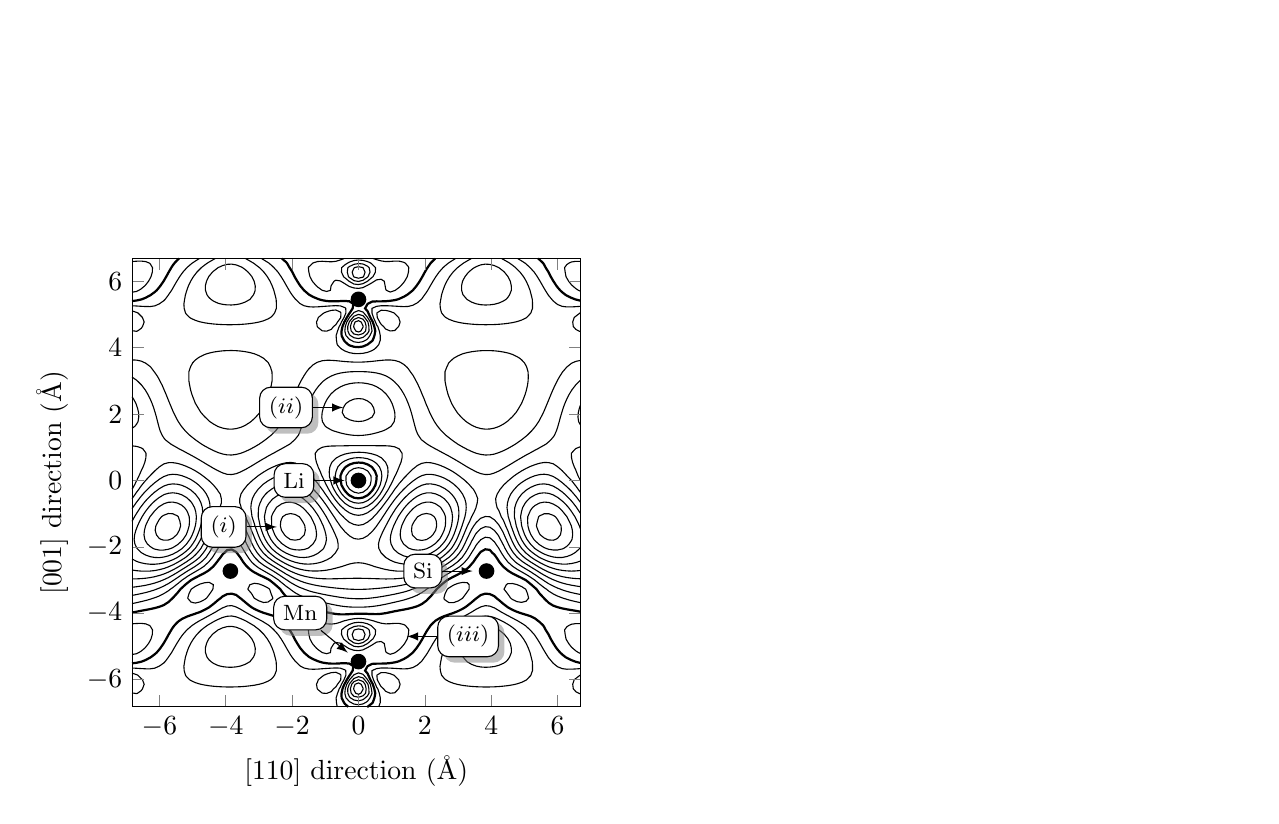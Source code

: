 \begin{tikzpicture}
\usetikzlibrary{shadows.blur}
\tikzset{
  every pin/.append style={
    draw,
    font=\footnotesize,
    fill=white,
    rounded corners,
    drop shadow,
  },
  every pin edge/.style={
      latex-,
      shorten <=2pt,
  },
  atom/.style={
      inner sep=2pt,
      fill=black,
      circle
  },
}
\begin{axis}[
    clip=false,
    xmin=-6.824,
    xmax=6.688,
    ymin=-6.824,
    ymax=6.688,
    %point meta min=-0.01,
    %point meta max=0.01,
    xlabel={[110] direction (\AA)},
    ylabel={[001] direction (\AA)},
    zlabel={Charge density (e/$\AA^3$)},
    axis on top,
    axis equal image,
    % %colorbar,
    % colorbar style={
    %   name=colorbar,
    %   %ylabel near ticks,
    %   ylabel={Charge density (e/\AA$^3$)},
    %   scaled ticks=false,
    %   /pgf/number format/fixed,
    %   /pgf/number format/precision=2,
    % },
]
\pgfplotsset{
  point meta/.style={},
  mesh/.style={black,thin},
}
\addplot[mesh,point meta=-0.004] coordinates {(-0.144,-6.278) (-0.136,-6.313) (-0.08,-6.415) (0.0,-6.443) (0.07,-6.415) (0.136,-6.3) (0.141,-6.278) (0.136,-6.256) (0.081,-6.142) (0.0,-6.102) (-0.102,-6.142) (-0.136,-6.23) (-0.144,-6.278)};
\addplot[mesh,point meta=-0.004] coordinates {(-0.148,-4.777) (-0.136,-4.785) (0.0,-4.823) (0.136,-4.79) (0.154,-4.777) (0.199,-4.641) (0.138,-4.504) (0.136,-4.503) (0.0,-4.474) (-0.123,-4.504) (-0.136,-4.516) (-0.19,-4.641) (-0.148,-4.777)};
\addplot[mesh,point meta=-0.004] coordinates {(-0.144,4.641) (-0.136,4.606) (-0.08,4.504) (0.0,4.476) (0.07,4.504) (0.136,4.619) (0.141,4.641) (0.136,4.662) (0.081,4.777) (0.0,4.816) (-0.102,4.777) (-0.136,4.689) (-0.144,4.641)};
\addplot[mesh,point meta=-0.004] coordinates {(-0.148,6.142) (-0.136,6.134) (0.0,6.096) (0.136,6.129) (0.154,6.142) (0.199,6.278) (0.138,6.415) (0.136,6.416) (0.0,6.445) (-0.123,6.415) (-0.136,6.402) (-0.19,6.278) (-0.148,6.142)};
\addplot[mesh,point meta=-0.003] coordinates {(-0.302,-4.777) (-0.273,-4.802) (-0.136,-4.896) (-0.039,-4.913) (0.0,-4.919) (0.024,-4.913) (0.136,-4.885) (0.273,-4.79) (0.287,-4.777) (0.348,-4.641) (0.322,-4.504) (0.273,-4.461) (0.136,-4.394) (0.0,-4.381) (-0.136,-4.404) (-0.273,-4.469) (-0.319,-4.504) (-0.337,-4.641) (-0.302,-4.777)};
\addplot[mesh,point meta=-0.003] coordinates {(-0.302,6.142) (-0.273,6.117) (-0.136,6.023) (-0.039,6.005) (0.0,5.999) (0.024,6.005) (0.136,6.034) (0.273,6.129) (0.287,6.142) (0.348,6.278) (0.322,6.415) (0.273,6.458) (0.136,6.525) (0.0,6.538) (-0.136,6.515) (-0.273,6.449) (-0.319,6.415) (-0.337,6.278) (-0.302,6.142)};
\addplot[mesh,point meta=-0.003] coordinates {(-0.22,-6.415) (-0.136,-6.504) (0.0,-6.533) (0.136,-6.491) (0.215,-6.415) (0.232,-6.278) (0.2,-6.142) (0.136,-6.058) (0.0,-6.007) (-0.136,-6.064) (-0.203,-6.142) (-0.244,-6.278) (-0.22,-6.415)};
\addplot[mesh,point meta=-0.003] coordinates {(-0.22,4.504) (-0.136,4.415) (0.0,4.386) (0.136,4.428) (0.215,4.504) (0.232,4.641) (0.2,4.777) (0.136,4.861) (0.0,4.912) (-0.136,4.855) (-0.203,4.777) (-0.244,4.641) (-0.22,4.504)};
\addplot[mesh,point meta=-0.002] coordinates {(-0.449,-4.777) (-0.409,-4.811) (-0.284,-4.913) (-0.273,-4.921) (-0.136,-4.998) (0.0,-5.013) (0.136,-4.987) (0.272,-4.913) (0.273,-4.913) (0.409,-4.797) (0.436,-4.777) (0.51,-4.641) (0.513,-4.504) (0.409,-4.398) (0.373,-4.368) (0.273,-4.32) (0.136,-4.285) (0.0,-4.274) (-0.136,-4.29) (-0.273,-4.337) (-0.33,-4.368) (-0.409,-4.42) (-0.508,-4.504) (-0.511,-4.641) (-0.449,-4.777)};
\addplot[mesh,point meta=-0.002] coordinates {(-0.449,6.142) (-0.409,6.108) (-0.284,6.005) (-0.273,5.997) (-0.136,5.921) (0.0,5.905) (0.136,5.932) (0.272,6.005) (0.273,6.006) (0.409,6.122) (0.436,6.142) (0.51,6.278) (0.513,6.415) (0.409,6.521) (0.373,6.551) (0.273,6.599) (0.136,6.634) (0.0,6.645) (-0.136,6.629) (-0.273,6.582) (-0.33,6.551) (-0.409,6.499) (-0.508,6.415) (-0.511,6.278) (-0.449,6.142)};
\addplot[mesh,point meta=-0.002] coordinates {(-0.32,-6.415) (-0.273,-6.517) (-0.242,-6.551) (-0.136,-6.616) (0.0,-6.642) (0.136,-6.607) (0.207,-6.551) (0.273,-6.489) (0.317,-6.415) (0.314,-6.278) (0.286,-6.142) (0.273,-6.121) (0.186,-6.005) (0.136,-5.95) (0.0,-5.913) (-0.136,-5.968) (-0.17,-6.005) (-0.273,-6.132) (-0.279,-6.142) (-0.325,-6.278) (-0.32,-6.415)};
\addplot[mesh,point meta=-0.002] coordinates {(-0.32,4.504) (-0.273,4.401) (-0.242,4.368) (-0.136,4.302) (0.0,4.277) (0.136,4.312) (0.207,4.368) (0.273,4.43) (0.317,4.504) (0.314,4.641) (0.286,4.777) (0.273,4.798) (0.186,4.913) (0.136,4.968) (0.0,5.006) (-0.136,4.951) (-0.17,4.913) (-0.273,4.787) (-0.279,4.777) (-0.325,4.641) (-0.32,4.504)};
\addplot[mesh,point meta=-0.002] coordinates {(-0.15,0.0) (-0.136,-0.088) (-0.12,-0.136) (0.0,-0.178) (0.131,-0.136) (0.136,-0.119) (0.153,0.0) (0.136,0.131) (0.135,0.136) (0.0,0.179) (-0.136,0.139) (-0.139,0.136) (-0.15,0.0)};
\addplot[mesh,point meta=-0.001] coordinates {(-6.824,-5.245) (-6.688,-5.221) (-6.619,-5.186) (-6.551,-5.144) (-6.436,-5.05) (-6.415,-5.025) (-6.328,-4.913) (-6.278,-4.825) (-6.253,-4.777) (-6.214,-4.641) (-6.208,-4.504) (-6.278,-4.386) (-6.3,-4.368) (-6.415,-4.321) (-6.551,-4.306) (-6.688,-4.31) (-6.824,-4.32)};
\addplot[mesh,point meta=-0.001] coordinates {(-6.824,5.674) (-6.688,5.698) (-6.619,5.732) (-6.551,5.775) (-6.436,5.869) (-6.415,5.893) (-6.328,6.005) (-6.278,6.094) (-6.253,6.142) (-6.214,6.278) (-6.208,6.415) (-6.278,6.533) (-6.3,6.551) (-6.415,6.598) (-6.551,6.613) (-6.688,6.609) (-6.824,6.599)};
\addplot[mesh,point meta=-0.001] coordinates {(-5.147,-3.549) (-5.05,-3.662) (-4.971,-3.685) (-4.913,-3.693) (-4.875,-3.685) (-4.777,-3.66) (-4.641,-3.591) (-4.582,-3.549) (-4.504,-3.446) (-4.479,-3.412) (-4.387,-3.276) (-4.374,-3.139) (-4.504,-3.069) (-4.641,-3.083) (-4.777,-3.122) (-4.813,-3.139) (-4.913,-3.189) (-5.04,-3.276) (-5.05,-3.293) (-5.108,-3.412) (-5.147,-3.549)};
\addplot[mesh,point meta=-0.001] coordinates {(-3.336,-3.276) (-3.276,-3.346) (-3.22,-3.412) (-3.14,-3.549) (-3.139,-3.549) (-3.003,-3.627) (-2.866,-3.677) (-2.73,-3.665) (-2.593,-3.57) (-2.58,-3.549) (-2.593,-3.513) (-2.634,-3.412) (-2.679,-3.276) (-2.73,-3.239) (-2.866,-3.168) (-2.945,-3.139) (-3.003,-3.116) (-3.139,-3.099) (-3.265,-3.139) (-3.276,-3.146) (-3.336,-3.276)};
\addplot[mesh,point meta=-0.001] coordinates {(-1.511,-4.504) (-1.501,-4.586) (-1.495,-4.641) (-1.462,-4.777) (-1.389,-4.913) (-1.365,-4.945) (-1.272,-5.05) (-1.228,-5.09) (-1.093,-5.186) (-1.092,-5.187) (-0.955,-5.221) (-0.846,-5.186) (-0.826,-5.05) (-0.819,-5.04) (-0.736,-4.913) (-0.682,-4.883) (-0.546,-4.904) (-0.534,-4.913) (-0.409,-4.989) (-0.314,-5.05) (-0.273,-5.072) (-0.136,-5.117) (0.0,-5.129) (0.136,-5.106) (0.241,-5.05) (0.273,-5.036) (0.409,-4.959) (0.48,-4.913) (0.546,-4.871) (0.682,-4.853) (0.777,-4.913) (0.803,-5.05) (0.819,-5.146) (0.84,-5.186) (0.955,-5.239) (1.092,-5.196) (1.11,-5.186) (1.228,-5.097) (1.279,-5.05) (1.365,-4.95) (1.392,-4.913) (1.47,-4.777) (1.501,-4.659) (1.506,-4.641) (1.516,-4.504) (1.501,-4.471) (1.412,-4.368) (1.365,-4.341) (1.228,-4.309) (1.092,-4.306) (0.955,-4.317) (0.819,-4.321) (0.682,-4.301) (0.546,-4.263) (0.45,-4.231) (0.409,-4.22) (0.273,-4.185) (0.136,-4.163) (0.0,-4.157) (-0.136,-4.167) (-0.273,-4.191) (-0.409,-4.225) (-0.435,-4.231) (-0.546,-4.272) (-0.682,-4.313) (-0.819,-4.328) (-0.955,-4.321) (-1.092,-4.312) (-1.228,-4.319) (-1.365,-4.36) (-1.376,-4.368) (-1.501,-4.487) (-1.511,-4.504)};
\addplot[mesh,point meta=-0.001] coordinates {(-0.412,-6.415) (-0.409,-6.425) (-0.376,-6.551) (-0.273,-6.665) (-0.23,-6.688) (-0.136,-6.739) (0.0,-6.759) (0.136,-6.734) (0.224,-6.688) (0.273,-6.653) (0.347,-6.551) (0.409,-6.415) (0.389,-6.278) (0.358,-6.142) (0.274,-6.005) (0.273,-6.002) (0.162,-5.869) (0.136,-5.841) (0.0,-5.798) (-0.136,-5.855) (-0.147,-5.869) (-0.269,-6.005) (-0.273,-6.011) (-0.351,-6.142) (-0.398,-6.278) (-0.409,-6.398) (-0.412,-6.415)};
\addplot[mesh,point meta=-0.001] coordinates {(-0.412,4.504) (-0.409,4.494) (-0.376,4.368) (-0.273,4.254) (-0.23,4.231) (-0.136,4.18) (0.0,4.16) (0.136,4.185) (0.224,4.231) (0.273,4.266) (0.347,4.368) (0.409,4.504) (0.389,4.641) (0.358,4.777) (0.274,4.913) (0.273,4.916) (0.162,5.05) (0.136,5.078) (0.0,5.121) (-0.136,5.064) (-0.147,5.05) (-0.269,4.913) (-0.273,4.908) (-0.351,4.777) (-0.398,4.641) (-0.409,4.521) (-0.412,4.504)};
\addplot[mesh,point meta=-0.001] coordinates {(-0.435,6.688) (-0.546,6.647) (-0.682,6.606) (-0.819,6.591) (-0.955,6.598) (-1.092,6.607) (-1.228,6.6) (-1.365,6.559) (-1.376,6.551) (-1.501,6.432) (-1.511,6.415) (-1.501,6.332) (-1.495,6.278) (-1.462,6.142) (-1.389,6.005) (-1.365,5.974) (-1.272,5.869) (-1.228,5.829) (-1.093,5.732) (-1.092,5.732) (-0.955,5.697) (-0.846,5.732) (-0.826,5.869) (-0.819,5.879) (-0.736,6.005) (-0.682,6.036) (-0.546,6.015) (-0.534,6.005) (-0.409,5.93) (-0.314,5.869) (-0.273,5.847) (-0.136,5.802) (0.0,5.79) (0.136,5.813) (0.241,5.869) (0.273,5.883) (0.409,5.96) (0.48,6.005) (0.546,6.047) (0.682,6.065) (0.777,6.005) (0.803,5.869) (0.819,5.773) (0.84,5.732) (0.955,5.68) (1.092,5.723) (1.11,5.732) (1.228,5.821) (1.279,5.869) (1.365,5.969) (1.392,6.005) (1.47,6.142) (1.501,6.259) (1.506,6.278) (1.516,6.415) (1.501,6.448) (1.412,6.551) (1.365,6.577) (1.228,6.61) (1.092,6.613) (0.955,6.602) (0.819,6.598) (0.682,6.618) (0.546,6.656) (0.45,6.688)};
\addplot[mesh,point meta=-0.001] coordinates {(-0.354,-0.136) (-0.273,-0.257) (-0.255,-0.273) (-0.136,-0.351) (0.0,-0.383) (0.136,-0.353) (0.245,-0.273) (0.273,-0.249) (0.353,-0.136) (0.382,0.0) (0.378,0.136) (0.291,0.273) (0.273,0.291) (0.136,0.362) (0.0,0.385) (-0.136,0.361) (-0.273,0.278) (-0.278,0.273) (-0.375,0.136) (-0.378,0.0) (-0.354,-0.136)};
\addplot[mesh,point meta=-0.001] coordinates {(2.574,-3.549) (2.593,-3.589) (2.73,-3.683) (2.866,-3.68) (3.003,-3.633) (3.138,-3.549) (3.139,-3.547) (3.24,-3.412) (3.276,-3.36) (3.336,-3.276) (3.335,-3.139) (3.276,-3.08) (3.139,-3.072) (3.003,-3.099) (2.897,-3.139) (2.866,-3.153) (2.73,-3.236) (2.679,-3.276) (2.612,-3.412) (2.593,-3.476) (2.574,-3.549)};
\addplot[mesh,point meta=-0.001] coordinates {(4.494,-3.412) (4.504,-3.427) (4.59,-3.549) (4.641,-3.587) (4.777,-3.651) (4.913,-3.674) (5.05,-3.64) (5.129,-3.549) (5.095,-3.412) (5.05,-3.297) (5.04,-3.276) (4.913,-3.195) (4.781,-3.139) (4.777,-3.137) (4.641,-3.106) (4.504,-3.109) (4.457,-3.139) (4.387,-3.276) (4.494,-3.412)};
\addplot[mesh,point meta=-0.001] coordinates {(6.688,-4.316) (6.551,-4.313) (6.415,-4.334) (6.343,-4.368) (6.278,-4.413) (6.212,-4.504) (6.23,-4.641) (6.256,-4.777) (6.278,-4.817) (6.335,-4.913) (6.415,-5.016) (6.451,-5.05) (6.551,-5.136) (6.627,-5.186) (6.688,-5.212)};
\addplot[mesh,point meta=-0.001] coordinates {(6.688,6.603) (6.551,6.606) (6.415,6.585) (6.343,6.551) (6.278,6.506) (6.212,6.415) (6.23,6.278) (6.256,6.142) (6.278,6.102) (6.335,6.005) (6.415,5.903) (6.451,5.869) (6.551,5.783) (6.627,5.732) (6.688,5.707)};
\addplot[mesh,thick,point meta=0.0] coordinates {(-6.824,-5.511) (-6.688,-5.494) (-6.551,-5.464) (-6.534,-5.459) (-6.415,-5.411) (-6.278,-5.338) (-6.255,-5.323) (-6.142,-5.239) (-6.082,-5.186) (-6.005,-5.097) (-5.969,-5.05) (-5.875,-4.913) (-5.869,-4.902) (-5.795,-4.777) (-5.732,-4.66) (-5.721,-4.641) (-5.641,-4.504) (-5.596,-4.433) (-5.546,-4.368) (-5.459,-4.275) (-5.406,-4.231) (-5.323,-4.175) (-5.186,-4.11) (-5.149,-4.095) (-5.05,-4.059) (-4.913,-4.012) (-4.777,-3.964) (-4.764,-3.958) (-4.641,-3.9) (-4.504,-3.824) (-4.5,-3.822) (-4.368,-3.719) (-4.325,-3.685) (-4.231,-3.602) (-4.158,-3.549) (-4.095,-3.493) (-3.958,-3.426) (-3.826,-3.412) (-3.822,-3.412) (-3.819,-3.412) (-3.685,-3.45) (-3.56,-3.549) (-3.549,-3.555) (-3.412,-3.67) (-3.395,-3.685) (-3.276,-3.781) (-3.22,-3.822) (-3.139,-3.87) (-3.003,-3.934) (-2.941,-3.958) (-2.866,-3.987) (-2.73,-4.029) (-2.593,-4.071) (-2.526,-4.095) (-2.457,-4.128) (-2.32,-4.218) (-2.306,-4.231) (-2.184,-4.335) (-2.154,-4.368) (-2.078,-4.504) (-2.047,-4.549) (-1.991,-4.641) (-1.924,-4.777) (-1.911,-4.8) (-1.844,-4.913) (-1.774,-5.023) (-1.756,-5.05) (-1.642,-5.186) (-1.638,-5.191) (-1.501,-5.308) (-1.481,-5.323) (-1.365,-5.386) (-1.228,-5.444) (-1.187,-5.459) (-1.092,-5.486) (-0.955,-5.51) (-0.819,-5.52) (-0.682,-5.52) (-0.546,-5.512) (-0.409,-5.507) (-0.273,-5.519) (-0.155,-5.596) (-0.175,-5.732) (-0.263,-5.869) (-0.273,-5.88) (-0.35,-6.005) (-0.409,-6.114) (-0.426,-6.142) (-0.482,-6.278) (-0.51,-6.415) (-0.508,-6.551) (-0.441,-6.688) (-0.409,-6.733) (-0.307,-6.824)};
\addplot[mesh,thick,point meta=0.0] coordinates {(-6.824,-3.983) (-6.709,-3.958) (-6.688,-3.954) (-6.551,-3.927) (-6.415,-3.902) (-6.278,-3.876) (-6.142,-3.846) (-6.055,-3.822) (-6.005,-3.808) (-5.869,-3.756) (-5.759,-3.685) (-5.732,-3.669) (-5.604,-3.549) (-5.596,-3.542) (-5.478,-3.412) (-5.459,-3.393) (-5.366,-3.276) (-5.323,-3.237) (-5.217,-3.139) (-5.186,-3.113) (-5.05,-3.006) (-5.045,-3.003) (-4.913,-2.93) (-4.79,-2.866) (-4.777,-2.86) (-4.641,-2.789) (-4.544,-2.73) (-4.504,-2.702) (-4.377,-2.593) (-4.368,-2.583) (-4.265,-2.457) (-4.231,-2.41) (-4.159,-2.32) (-4.095,-2.228) (-4.045,-2.184) (-3.958,-2.098) (-3.822,-2.078) (-3.685,-2.157) (-3.664,-2.184) (-3.562,-2.32) (-3.549,-2.338) (-3.475,-2.457) (-3.412,-2.536) (-3.361,-2.593) (-3.276,-2.673) (-3.2,-2.73) (-3.139,-2.768) (-3.003,-2.841) (-2.952,-2.866) (-2.866,-2.906) (-2.73,-2.973) (-2.679,-3.003) (-2.593,-3.071) (-2.511,-3.139) (-2.457,-3.186) (-2.356,-3.276) (-2.32,-3.331) (-2.257,-3.412) (-2.184,-3.498) (-2.126,-3.549) (-2.047,-3.641) (-1.988,-3.685) (-1.911,-3.742) (-1.774,-3.801) (-1.705,-3.822) (-1.638,-3.841) (-1.501,-3.871) (-1.365,-3.896) (-1.228,-3.919) (-1.092,-3.944) (-1.022,-3.958) (-0.955,-3.973) (-0.819,-4.002) (-0.682,-4.024) (-0.546,-4.036) (-0.409,-4.036) (-0.273,-4.028) (-0.136,-4.02) (0.0,-4.015) (0.136,-4.015) (0.273,-4.02) (0.409,-4.027) (0.546,-4.028) (0.682,-4.019) (0.819,-3.999) (0.955,-3.971) (1.014,-3.958) (1.092,-3.942) (1.228,-3.916) (1.365,-3.891) (1.501,-3.864) (1.638,-3.831) (1.666,-3.822) (1.774,-3.789) (1.911,-3.724) (1.962,-3.685) (2.047,-3.625) (2.117,-3.549) (2.184,-3.486) (2.243,-3.412) (2.32,-3.324) (2.356,-3.276) (2.457,-3.182) (2.504,-3.139) (2.593,-3.065) (2.676,-3.003) (2.73,-2.971) (2.866,-2.898) (2.93,-2.866) (3.003,-2.83) (3.139,-2.752) (3.174,-2.73) (3.276,-2.657) (3.345,-2.593) (3.412,-2.516) (3.462,-2.457) (3.549,-2.329) (3.556,-2.32) (3.658,-2.184) (3.685,-2.152) (3.822,-2.074) (3.958,-2.092) (4.037,-2.184) (4.095,-2.232) (4.159,-2.32) (4.231,-2.432) (4.247,-2.457) (4.36,-2.593) (4.368,-2.601) (4.504,-2.715) (4.526,-2.73) (4.641,-2.802) (4.773,-2.866) (4.777,-2.868) (4.913,-2.935) (5.042,-3.003) (5.05,-3.008) (5.186,-3.119) (5.21,-3.139) (5.323,-3.239) (5.366,-3.276) (5.459,-3.407) (5.464,-3.412) (5.593,-3.549) (5.596,-3.553) (5.73,-3.685) (5.732,-3.687) (5.869,-3.772) (6.005,-3.819) (6.016,-3.822) (6.142,-3.856) (6.278,-3.883) (6.415,-3.906) (6.551,-3.929) (6.688,-3.956)};
\addplot[mesh,thick,point meta=0.0] coordinates {(-6.824,5.408) (-6.688,5.425) (-6.551,5.455) (-6.534,5.459) (-6.415,5.508) (-6.278,5.581) (-6.255,5.596) (-6.142,5.679) (-6.082,5.732) (-6.005,5.822) (-5.969,5.869) (-5.875,6.005) (-5.869,6.016) (-5.795,6.142) (-5.732,6.258) (-5.721,6.278) (-5.641,6.415) (-5.596,6.485) (-5.546,6.551) (-5.459,6.644) (-5.406,6.688)};
\addplot[mesh,thick,point meta=0.0] coordinates {(-2.306,6.688) (-2.184,6.584) (-2.154,6.551) (-2.078,6.415) (-2.047,6.37) (-1.991,6.278) (-1.924,6.142) (-1.911,6.119) (-1.844,6.005) (-1.774,5.896) (-1.756,5.869) (-1.642,5.732) (-1.638,5.728) (-1.501,5.611) (-1.481,5.596) (-1.365,5.532) (-1.228,5.475) (-1.187,5.459) (-1.092,5.433) (-0.955,5.409) (-0.819,5.399) (-0.682,5.399) (-0.546,5.407) (-0.409,5.411) (-0.273,5.4) (-0.155,5.323) (-0.175,5.186) (-0.263,5.05) (-0.273,5.039) (-0.35,4.913) (-0.409,4.805) (-0.426,4.777) (-0.482,4.641) (-0.51,4.504) (-0.508,4.368) (-0.441,4.231) (-0.409,4.186) (-0.307,4.095) (-0.273,4.074) (-0.136,4.029) (0.0,4.019) (0.136,4.038) (0.266,4.095) (0.273,4.097) (0.409,4.203) (0.433,4.231) (0.482,4.368) (0.506,4.504) (0.477,4.641) (0.432,4.777) (0.409,4.82) (0.358,4.913) (0.297,5.05) (0.273,5.103) (0.199,5.186) (0.273,5.319) (0.278,5.323) (0.409,5.391) (0.546,5.399) (0.682,5.398) (0.819,5.403) (0.955,5.415) (1.092,5.436) (1.187,5.459) (1.228,5.475) (1.365,5.537) (1.466,5.596) (1.501,5.621) (1.638,5.731) (1.639,5.732) (1.752,5.869) (1.774,5.9) (1.845,6.005) (1.911,6.117) (1.926,6.142) (1.999,6.278) (2.047,6.362) (2.081,6.415) (2.175,6.551) (2.184,6.562) (2.314,6.688)};
\addplot[mesh,thick,point meta=0.0] coordinates {(-0.546,0.136) (-0.546,0.136) (-0.535,0.0) (-0.513,-0.136) (-0.436,-0.273) (-0.409,-0.311) (-0.321,-0.409) (-0.273,-0.449) (-0.136,-0.52) (0.0,-0.538) (0.136,-0.515) (0.273,-0.446) (0.317,-0.409) (0.409,-0.31) (0.436,-0.273) (0.512,-0.136) (0.539,0.0) (0.546,0.096) (0.549,0.136) (0.546,0.146) (0.5,0.273) (0.409,0.401) (0.401,0.409) (0.273,0.486) (0.136,0.531) (0.0,0.54) (-0.136,0.525) (-0.273,0.479) (-0.385,0.409) (-0.409,0.386) (-0.49,0.273) (-0.546,0.137) (-0.546,0.136)};
\addplot[mesh,thick,point meta=0.0] coordinates {(0.266,-6.824) (0.273,-6.822) (0.409,-6.716) (0.433,-6.688) (0.482,-6.551) (0.506,-6.415) (0.477,-6.278) (0.432,-6.142) (0.409,-6.099) (0.358,-6.005) (0.297,-5.869) (0.273,-5.816) (0.199,-5.732) (0.273,-5.599) (0.278,-5.596) (0.409,-5.528) (0.546,-5.52) (0.682,-5.52) (0.819,-5.516) (0.955,-5.504) (1.092,-5.482) (1.187,-5.459) (1.228,-5.444) (1.365,-5.382) (1.466,-5.323) (1.501,-5.298) (1.638,-5.188) (1.639,-5.186) (1.752,-5.05) (1.774,-5.018) (1.845,-4.913) (1.911,-4.802) (1.926,-4.777) (1.999,-4.641) (2.047,-4.557) (2.081,-4.504) (2.175,-4.368) (2.184,-4.357) (2.314,-4.231) (2.32,-4.226) (2.457,-4.144) (2.569,-4.095) (2.593,-4.086) (2.73,-4.038) (2.866,-3.991) (2.947,-3.958) (3.003,-3.936) (3.139,-3.868) (3.216,-3.822) (3.276,-3.779) (3.395,-3.685) (3.412,-3.669) (3.549,-3.554) (3.556,-3.549) (3.685,-3.454) (3.813,-3.412) (3.822,-3.41) (3.845,-3.412) (3.958,-3.424) (4.095,-3.487) (4.163,-3.549) (4.231,-3.602) (4.326,-3.685) (4.368,-3.719) (4.501,-3.822) (4.504,-3.824) (4.641,-3.899) (4.777,-3.958) (4.777,-3.958) (4.913,-4.005) (5.05,-4.047) (5.186,-4.092) (5.194,-4.095) (5.323,-4.16) (5.414,-4.231) (5.459,-4.265) (5.566,-4.368) (5.596,-4.414) (5.643,-4.504) (5.729,-4.641) (5.732,-4.648) (5.797,-4.777) (5.869,-4.902) (5.876,-4.913) (5.966,-5.05) (6.005,-5.101) (6.079,-5.186) (6.142,-5.245) (6.239,-5.323) (6.278,-5.346) (6.415,-5.413) (6.534,-5.459) (6.551,-5.465) (6.688,-5.499)};
\addplot[mesh,thick,point meta=0.0] coordinates {(5.414,6.688) (5.459,6.654) (5.566,6.551) (5.596,6.504) (5.643,6.415) (5.729,6.278) (5.732,6.271) (5.797,6.142) (5.869,6.017) (5.876,6.005) (5.966,5.869) (6.005,5.818) (6.079,5.732) (6.142,5.673) (6.239,5.596) (6.278,5.573) (6.415,5.506) (6.534,5.459) (6.551,5.454) (6.688,5.42)};
\addplot[mesh,point meta=0.001] coordinates {(-6.824,-5.653) (-6.688,-5.66) (-6.551,-5.669) (-6.415,-5.676) (-6.278,-5.677) (-6.142,-5.657) (-6.005,-5.596) (-6.005,-5.596) (-5.869,-5.502) (-5.828,-5.459) (-5.732,-5.333) (-5.726,-5.323) (-5.633,-5.186) (-5.596,-5.123) (-5.555,-5.05) (-5.475,-4.913) (-5.459,-4.888) (-5.39,-4.777) (-5.323,-4.682) (-5.293,-4.641) (-5.186,-4.52) (-5.171,-4.504) (-5.05,-4.399) (-5.012,-4.368) (-4.913,-4.302) (-4.797,-4.231) (-4.777,-4.221) (-4.641,-4.148) (-4.544,-4.095) (-4.504,-4.074) (-4.368,-3.998) (-4.296,-3.958) (-4.231,-3.916) (-4.095,-3.839) (-4.049,-3.822) (-3.958,-3.783) (-3.822,-3.771) (-3.685,-3.813) (-3.671,-3.822) (-3.549,-3.884) (-3.427,-3.958) (-3.412,-3.966) (-3.276,-4.043) (-3.178,-4.095) (-3.139,-4.116) (-3.003,-4.187) (-2.92,-4.231) (-2.866,-4.263) (-2.73,-4.347) (-2.698,-4.368) (-2.593,-4.46) (-2.548,-4.504) (-2.457,-4.603) (-2.424,-4.641) (-2.33,-4.777) (-2.32,-4.793) (-2.246,-4.913) (-2.184,-5.026) (-2.17,-5.05) (-2.09,-5.186) (-2.047,-5.259) (-2.004,-5.323) (-1.911,-5.442) (-1.894,-5.459) (-1.774,-5.577) (-1.746,-5.596) (-1.638,-5.653) (-1.501,-5.683) (-1.365,-5.69) (-1.228,-5.685) (-1.092,-5.674) (-0.955,-5.665) (-0.819,-5.656) (-0.682,-5.65) (-0.546,-5.656) (-0.409,-5.708) (-0.384,-5.732) (-0.378,-5.869) (-0.409,-5.94) (-0.435,-6.005) (-0.513,-6.142) (-0.546,-6.223) (-0.581,-6.278) (-0.631,-6.415) (-0.674,-6.551) (-0.664,-6.688) (-0.642,-6.824)};
\addplot[mesh,point meta=0.001] coordinates {(-6.824,-3.713) (-6.702,-3.685) (-6.688,-3.682) (-6.551,-3.651) (-6.415,-3.618) (-6.278,-3.58) (-6.186,-3.549) (-6.142,-3.535) (-6.005,-3.482) (-5.871,-3.412) (-5.869,-3.411) (-5.732,-3.328) (-5.667,-3.276) (-5.596,-3.228) (-5.486,-3.139) (-5.459,-3.12) (-5.323,-3.008) (-5.317,-3.003) (-5.186,-2.913) (-5.116,-2.866) (-5.05,-2.826) (-4.913,-2.746) (-4.885,-2.73) (-4.777,-2.667) (-4.666,-2.593) (-4.641,-2.573) (-4.516,-2.457) (-4.504,-2.444) (-4.401,-2.32) (-4.368,-2.266) (-4.316,-2.184) (-4.232,-2.047) (-4.231,-2.046) (-4.137,-1.911) (-4.095,-1.844) (-4.014,-1.774) (-3.958,-1.732) (-3.822,-1.709) (-3.708,-1.774) (-3.685,-1.786) (-3.582,-1.911) (-3.549,-1.953) (-3.491,-2.047) (-3.412,-2.183) (-3.412,-2.184) (-3.322,-2.32) (-3.276,-2.385) (-3.219,-2.457) (-3.139,-2.534) (-3.066,-2.593) (-3.003,-2.638) (-2.866,-2.718) (-2.845,-2.73) (-2.73,-2.796) (-2.609,-2.866) (-2.593,-2.876) (-2.457,-2.967) (-2.405,-3.003) (-2.32,-3.076) (-2.241,-3.139) (-2.184,-3.186) (-2.058,-3.276) (-2.047,-3.286) (-1.911,-3.384) (-1.859,-3.412) (-1.774,-3.459) (-1.638,-3.517) (-1.541,-3.549) (-1.501,-3.564) (-1.365,-3.605) (-1.228,-3.639) (-1.092,-3.67) (-1.02,-3.685) (-0.955,-3.7) (-0.819,-3.73) (-0.682,-3.757) (-0.546,-3.782) (-0.409,-3.8) (-0.273,-3.812) (-0.136,-3.818) (0.0,-3.819) (0.136,-3.817) (0.273,-3.81) (0.409,-3.798) (0.546,-3.78) (0.682,-3.757) (0.819,-3.73) (0.955,-3.7) (1.019,-3.685) (1.092,-3.669) (1.228,-3.637) (1.365,-3.603) (1.501,-3.562) (1.536,-3.549) (1.638,-3.514) (1.774,-3.455) (1.849,-3.412) (1.911,-3.379) (2.047,-3.285) (2.058,-3.276) (2.184,-3.184) (2.236,-3.139) (2.32,-3.074) (2.405,-3.003) (2.457,-2.966) (2.593,-2.874) (2.606,-2.866) (2.73,-2.792) (2.837,-2.73) (2.866,-2.713) (3.003,-2.63) (3.055,-2.593) (3.139,-2.522) (3.205,-2.457) (3.276,-2.376) (3.32,-2.32) (3.406,-2.184) (3.412,-2.172) (3.492,-2.047) (3.549,-1.946) (3.576,-1.911) (3.685,-1.786) (3.705,-1.774) (3.822,-1.71) (3.958,-1.728) (4.014,-1.774) (4.095,-1.847) (4.14,-1.911) (4.231,-2.047) (4.231,-2.048) (4.309,-2.184) (4.368,-2.273) (4.397,-2.32) (4.503,-2.457) (4.504,-2.458) (4.641,-2.582) (4.655,-2.593) (4.777,-2.674) (4.874,-2.73) (4.913,-2.752) (5.05,-2.83) (5.109,-2.866) (5.186,-2.915) (5.316,-3.003) (5.323,-3.009) (5.459,-3.124) (5.48,-3.139) (5.596,-3.23) (5.667,-3.276) (5.732,-3.332) (5.859,-3.412) (5.869,-3.418) (6.005,-3.486) (6.142,-3.538) (6.177,-3.549) (6.278,-3.582) (6.415,-3.62) (6.551,-3.652) (6.688,-3.682)};
\addplot[mesh,point meta=0.001] coordinates {(-6.824,5.266) (-6.688,5.259) (-6.551,5.25) (-6.415,5.243) (-6.278,5.242) (-6.142,5.262) (-6.005,5.322) (-6.005,5.323) (-5.869,5.417) (-5.828,5.459) (-5.732,5.586) (-5.726,5.596) (-5.633,5.732) (-5.596,5.795) (-5.555,5.869) (-5.475,6.005) (-5.459,6.031) (-5.39,6.142) (-5.323,6.237) (-5.293,6.278) (-5.186,6.398) (-5.171,6.415) (-5.05,6.52) (-5.012,6.551) (-4.913,6.617) (-4.797,6.688)};
\addplot[mesh,point meta=0.001] coordinates {(-5.06,2.73) (-5.05,2.693) (-5.02,2.593) (-4.968,2.457) (-4.914,2.32) (-4.913,2.32) (-4.831,2.184) (-4.777,2.094) (-4.747,2.047) (-4.641,1.928) (-4.623,1.911) (-4.504,1.796) (-4.478,1.774) (-4.368,1.701) (-4.256,1.638) (-4.231,1.625) (-4.095,1.579) (-3.958,1.552) (-3.822,1.546) (-3.685,1.564) (-3.549,1.601) (-3.463,1.638) (-3.412,1.663) (-3.276,1.749) (-3.242,1.774) (-3.139,1.866) (-3.095,1.911) (-3.003,2.013) (-2.975,2.047) (-2.885,2.184) (-2.866,2.215) (-2.807,2.32) (-2.75,2.457) (-2.73,2.506) (-2.697,2.593) (-2.659,2.73) (-2.629,2.866) (-2.604,3.003) (-2.602,3.139) (-2.607,3.276) (-2.651,3.412) (-2.718,3.549) (-2.73,3.563) (-2.863,3.685) (-2.866,3.687) (-3.003,3.764) (-3.139,3.819) (-3.146,3.822) (-3.276,3.856) (-3.412,3.882) (-3.549,3.901) (-3.685,3.912) (-3.822,3.917) (-3.958,3.915) (-4.095,3.907) (-4.231,3.892) (-4.368,3.87) (-4.504,3.839) (-4.563,3.822) (-4.641,3.794) (-4.777,3.729) (-4.846,3.685) (-4.913,3.633) (-4.995,3.549) (-5.05,3.449) (-5.066,3.412) (-5.111,3.276) (-5.112,3.139) (-5.111,3.003) (-5.088,2.866) (-5.06,2.73)};
\addplot[mesh,point meta=0.001] coordinates {(-2.92,6.688) (-2.866,6.656) (-2.73,6.572) (-2.698,6.551) (-2.593,6.459) (-2.548,6.415) (-2.457,6.316) (-2.424,6.278) (-2.33,6.142) (-2.32,6.125) (-2.246,6.005) (-2.184,5.893) (-2.17,5.869) (-2.09,5.732) (-2.047,5.66) (-2.004,5.596) (-1.911,5.476) (-1.894,5.459) (-1.774,5.342) (-1.746,5.323) (-1.638,5.266) (-1.501,5.236) (-1.365,5.229) (-1.228,5.234) (-1.092,5.244) (-0.955,5.254) (-0.819,5.263) (-0.682,5.269) (-0.546,5.262) (-0.409,5.211) (-0.384,5.186) (-0.378,5.05) (-0.409,4.979) (-0.435,4.913) (-0.513,4.777) (-0.546,4.696) (-0.581,4.641) (-0.631,4.504) (-0.674,4.368) (-0.664,4.231) (-0.642,4.095) (-0.546,3.991) (-0.503,3.958) (-0.409,3.902) (-0.273,3.852) (-0.136,3.827) (0.0,3.823) (0.136,3.833) (0.273,3.861) (0.409,3.915) (0.483,3.958) (0.546,4.017) (0.61,4.095) (0.658,4.231) (0.657,4.368) (0.629,4.504) (0.581,4.641) (0.546,4.692) (0.512,4.777) (0.451,4.913) (0.409,5.042) (0.407,5.05) (0.407,5.186) (0.409,5.189) (0.546,5.249) (0.682,5.267) (0.819,5.268) (0.955,5.263) (1.092,5.255) (1.228,5.247) (1.365,5.24) (1.501,5.246) (1.638,5.281) (1.716,5.323) (1.774,5.355) (1.894,5.459) (1.911,5.478) (1.994,5.596) (2.047,5.67) (2.087,5.732) (2.166,5.869) (2.184,5.899) (2.246,6.005) (2.32,6.125) (2.331,6.142) (2.428,6.278) (2.457,6.312) (2.549,6.415) (2.593,6.455) (2.708,6.551) (2.73,6.566) (2.866,6.653) (2.922,6.688)};
\addplot[mesh,point meta=0.001] coordinates {(-0.684,0.0) (-0.682,-0.006) (-0.654,-0.136) (-0.588,-0.273) (-0.546,-0.342) (-0.501,-0.409) (-0.409,-0.507) (-0.362,-0.546) (-0.273,-0.612) (-0.136,-0.668) (-0.021,-0.682) (0.0,-0.685) (0.023,-0.682) (0.136,-0.668) (0.273,-0.607) (0.356,-0.546) (0.409,-0.503) (0.495,-0.409) (0.546,-0.336) (0.585,-0.273) (0.653,-0.136) (0.682,-0.021) (0.688,0.0) (0.705,0.136) (0.688,0.273) (0.682,0.289) (0.633,0.409) (0.546,0.511) (0.503,0.546) (0.409,0.604) (0.273,0.656) (0.136,0.681) (0.116,0.682) (0.0,0.689) (-0.094,0.682) (-0.136,0.679) (-0.273,0.649) (-0.409,0.593) (-0.485,0.546) (-0.546,0.495) (-0.621,0.409) (-0.675,0.273) (-0.682,0.241) (-0.703,0.136) (-0.684,0.0)};
\addplot[mesh,point meta=0.001] coordinates {(0.61,-6.824) (0.658,-6.688) (0.657,-6.551) (0.629,-6.415) (0.581,-6.278) (0.546,-6.227) (0.512,-6.142) (0.451,-6.005) (0.409,-5.877) (0.407,-5.869) (0.407,-5.732) (0.409,-5.73) (0.546,-5.67) (0.682,-5.652) (0.819,-5.651) (0.955,-5.656) (1.092,-5.663) (1.228,-5.672) (1.365,-5.679) (1.501,-5.672) (1.638,-5.638) (1.716,-5.596) (1.774,-5.564) (1.894,-5.459) (1.911,-5.44) (1.994,-5.323) (2.047,-5.249) (2.087,-5.186) (2.166,-5.05) (2.184,-5.02) (2.246,-4.913) (2.32,-4.794) (2.331,-4.777) (2.428,-4.641) (2.457,-4.607) (2.549,-4.504) (2.593,-4.464) (2.708,-4.368) (2.73,-4.353) (2.866,-4.265) (2.922,-4.231) (3.003,-4.189) (3.139,-4.116) (3.177,-4.095) (3.276,-4.042) (3.412,-3.964) (3.423,-3.958) (3.549,-3.879) (3.665,-3.822) (3.685,-3.81) (3.822,-3.773) (3.958,-3.786) (4.047,-3.822) (4.095,-3.839) (4.231,-3.919) (4.292,-3.958) (4.368,-4.0) (4.504,-4.075) (4.544,-4.095) (4.641,-4.146) (4.777,-4.219) (4.8,-4.231) (4.913,-4.298) (5.022,-4.368) (5.05,-4.391) (5.173,-4.504) (5.186,-4.518) (5.297,-4.641) (5.323,-4.677) (5.39,-4.777) (5.459,-4.889) (5.474,-4.913) (5.551,-5.05) (5.596,-5.129) (5.631,-5.186) (5.716,-5.323) (5.732,-5.346) (5.828,-5.459) (5.869,-5.508) (5.976,-5.596) (6.005,-5.616) (6.142,-5.671) (6.278,-5.688) (6.415,-5.687) (6.551,-5.68) (6.688,-5.67)};
\addplot[mesh,point meta=0.001] coordinates {(2.7,2.593) (2.73,2.514) (2.752,2.457) (2.809,2.32) (2.866,2.219) (2.888,2.184) (2.976,2.047) (3.003,2.014) (3.096,1.911) (3.139,1.868) (3.246,1.774) (3.276,1.752) (3.412,1.666) (3.472,1.638) (3.549,1.604) (3.685,1.565) (3.822,1.547) (3.958,1.552) (4.095,1.578) (4.231,1.626) (4.255,1.638) (4.368,1.699) (4.476,1.774) (4.504,1.796) (4.627,1.911) (4.641,1.925) (4.748,2.047) (4.777,2.09) (4.834,2.184) (4.913,2.319) (4.914,2.32) (4.972,2.457) (5.023,2.593) (5.05,2.683) (5.063,2.73) (5.094,2.866) (5.113,3.003) (5.119,3.139) (5.111,3.276) (5.072,3.412) (5.05,3.461) (5.0,3.549) (4.913,3.64) (4.858,3.685) (4.777,3.734) (4.641,3.798) (4.575,3.822) (4.504,3.843) (4.368,3.872) (4.231,3.894) (4.095,3.908) (3.958,3.915) (3.822,3.916) (3.685,3.911) (3.549,3.899) (3.412,3.881) (3.276,3.854) (3.152,3.822) (3.139,3.818) (3.003,3.759) (2.869,3.685) (2.866,3.683) (2.73,3.556) (2.723,3.549) (2.659,3.412) (2.607,3.276) (2.609,3.139) (2.608,3.003) (2.633,2.866) (2.663,2.73) (2.7,2.593)};
\addplot[mesh,point meta=0.001] coordinates {(4.8,6.688) (4.913,6.62) (5.022,6.551) (5.05,6.527) (5.173,6.415) (5.186,6.4) (5.297,6.278) (5.323,6.242) (5.39,6.142) (5.459,6.03) (5.474,6.005) (5.551,5.869) (5.596,5.79) (5.631,5.732) (5.716,5.596) (5.732,5.573) (5.828,5.459) (5.869,5.411) (5.976,5.323) (6.005,5.303) (6.142,5.248) (6.278,5.231) (6.415,5.231) (6.551,5.239) (6.688,5.249)};
\addplot[mesh,point meta=0.002] coordinates {(-6.824,-6.404) (-6.743,-6.415) (-6.688,-6.424) (-6.663,-6.415) (-6.551,-6.337) (-6.509,-6.278) (-6.459,-6.142) (-6.511,-6.005) (-6.551,-5.966) (-6.648,-5.869) (-6.688,-5.853) (-6.824,-5.806)};
\addplot[mesh,point meta=0.002] coordinates {(-6.824,-3.464) (-6.688,-3.438) (-6.566,-3.412) (-6.551,-3.409) (-6.415,-3.378) (-6.278,-3.341) (-6.142,-3.297) (-6.089,-3.276) (-6.005,-3.245) (-5.869,-3.183) (-5.789,-3.139) (-5.732,-3.11) (-5.596,-3.023) (-5.569,-3.003) (-5.459,-2.932) (-5.365,-2.866) (-5.323,-2.839) (-5.186,-2.75) (-5.154,-2.73) (-5.05,-2.667) (-4.928,-2.593) (-4.913,-2.583) (-4.777,-2.486) (-4.741,-2.457) (-4.641,-2.366) (-4.597,-2.32) (-4.504,-2.185) (-4.503,-2.184) (-4.418,-2.047) (-4.368,-1.94) (-4.352,-1.911) (-4.278,-1.774) (-4.231,-1.685) (-4.196,-1.638) (-4.095,-1.501) (-4.095,-1.5) (-3.958,-1.405) (-3.822,-1.39) (-3.685,-1.451) (-3.629,-1.501) (-3.549,-1.591) (-3.522,-1.638) (-3.439,-1.774) (-3.412,-1.825) (-3.373,-1.911) (-3.302,-2.047) (-3.276,-2.095) (-3.224,-2.184) (-3.139,-2.303) (-3.126,-2.32) (-3.003,-2.446) (-2.991,-2.457) (-2.866,-2.549) (-2.798,-2.593) (-2.73,-2.634) (-2.593,-2.715) (-2.569,-2.73) (-2.457,-2.801) (-2.358,-2.866) (-2.32,-2.893) (-2.184,-2.984) (-2.152,-3.003) (-2.047,-3.075) (-1.933,-3.139) (-1.911,-3.153) (-1.774,-3.22) (-1.638,-3.273) (-1.631,-3.276) (-1.501,-3.324) (-1.365,-3.363) (-1.228,-3.395) (-1.149,-3.412) (-1.092,-3.425) (-0.955,-3.452) (-0.819,-3.477) (-0.682,-3.5) (-0.546,-3.522) (-0.409,-3.54) (-0.322,-3.549) (-0.273,-3.553) (-0.136,-3.562) (0.0,-3.565) (0.136,-3.563) (0.273,-3.554) (0.325,-3.549) (0.409,-3.54) (0.546,-3.522) (0.682,-3.501) (0.819,-3.478) (0.955,-3.453) (1.092,-3.426) (1.155,-3.412) (1.228,-3.396) (1.365,-3.363) (1.501,-3.323) (1.631,-3.276) (1.638,-3.273) (1.774,-3.219) (1.911,-3.151) (1.93,-3.139) (2.047,-3.074) (2.151,-3.003) (2.184,-2.983) (2.32,-2.892) (2.356,-2.866) (2.457,-2.801) (2.566,-2.73) (2.593,-2.713) (2.73,-2.631) (2.792,-2.593) (2.866,-2.544) (2.98,-2.457) (3.003,-2.438) (3.123,-2.32) (3.139,-2.299) (3.218,-2.184) (3.276,-2.09) (3.301,-2.047) (3.372,-1.911) (3.412,-1.827) (3.443,-1.774) (3.518,-1.638) (3.549,-1.591) (3.636,-1.501) (3.685,-1.452) (3.822,-1.393) (3.958,-1.407) (4.091,-1.501) (4.095,-1.504) (4.203,-1.638) (4.231,-1.68) (4.277,-1.774) (4.35,-1.911) (4.368,-1.945) (4.418,-2.047) (4.497,-2.184) (4.504,-2.195) (4.595,-2.32) (4.641,-2.371) (4.73,-2.457) (4.777,-2.494) (4.913,-2.587) (4.923,-2.593) (5.05,-2.669) (5.153,-2.73) (5.186,-2.751) (5.323,-2.84) (5.363,-2.866) (5.459,-2.933) (5.57,-3.003) (5.596,-3.023) (5.732,-3.111) (5.788,-3.139) (5.869,-3.183) (6.005,-3.245) (6.089,-3.276) (6.142,-3.297) (6.278,-3.341) (6.415,-3.378) (6.551,-3.408) (6.571,-3.412) (6.688,-3.436)};
\addplot[mesh,point meta=0.002] coordinates {(-6.824,3.634) (-6.688,3.628) (-6.551,3.599) (-6.442,3.549) (-6.415,3.536) (-6.278,3.435) (-6.257,3.412) (-6.156,3.276) (-6.142,3.259) (-6.058,3.139) (-6.005,3.041) (-5.986,3.003) (-5.915,2.866) (-5.869,2.758) (-5.857,2.73) (-5.798,2.593) (-5.743,2.457) (-5.732,2.429) (-5.688,2.32) (-5.631,2.184) (-5.596,2.099) (-5.573,2.047) (-5.506,1.911) (-5.459,1.824) (-5.431,1.774) (-5.339,1.638) (-5.323,1.617) (-5.226,1.501) (-5.186,1.46) (-5.088,1.365) (-5.05,1.334) (-4.916,1.228) (-4.913,1.226) (-4.777,1.129) (-4.723,1.092) (-4.641,1.043) (-4.504,0.969) (-4.477,0.955) (-4.368,0.9) (-4.231,0.842) (-4.16,0.819) (-4.095,0.798) (-3.958,0.772) (-3.822,0.768) (-3.685,0.785) (-3.552,0.819) (-3.549,0.82) (-3.412,0.872) (-3.276,0.936) (-3.239,0.955) (-3.139,1.009) (-3.003,1.089) (-2.998,1.092) (-2.866,1.183) (-2.804,1.228) (-2.73,1.286) (-2.633,1.365) (-2.593,1.403) (-2.496,1.501) (-2.457,1.547) (-2.384,1.638) (-2.32,1.729) (-2.291,1.774) (-2.215,1.911) (-2.184,1.972) (-2.148,2.047) (-2.09,2.184) (-2.047,2.278) (-2.03,2.32) (-1.977,2.457) (-1.919,2.593) (-1.911,2.613) (-1.861,2.73) (-1.799,2.866) (-1.774,2.918) (-1.732,3.003) (-1.652,3.139) (-1.638,3.164) (-1.565,3.276) (-1.501,3.357) (-1.446,3.412) (-1.365,3.488) (-1.265,3.549) (-1.228,3.567) (-1.092,3.609) (-0.955,3.623) (-0.819,3.622) (-0.682,3.612) (-0.546,3.598) (-0.409,3.585) (-0.273,3.575) (-0.136,3.568) (0.0,3.566) (0.136,3.57) (0.273,3.578) (0.409,3.59) (0.546,3.605) (0.682,3.62) (0.819,3.631) (0.955,3.633) (1.092,3.618) (1.228,3.578) (1.282,3.549) (1.365,3.5) (1.464,3.412) (1.501,3.369) (1.565,3.276) (1.638,3.177) (1.662,3.139) (1.735,3.003) (1.774,2.927) (1.804,2.866) (1.866,2.73) (1.911,2.618) (1.921,2.593) (1.98,2.457) (2.031,2.32) (2.047,2.281) (2.091,2.184) (2.147,2.047) (2.184,1.971) (2.215,1.911) (2.29,1.774) (2.32,1.727) (2.382,1.638) (2.457,1.545) (2.495,1.501) (2.593,1.402) (2.632,1.365) (2.73,1.287) (2.806,1.228) (2.866,1.184) (2.998,1.092) (3.003,1.089) (3.139,1.011) (3.244,0.955) (3.276,0.938) (3.412,0.873) (3.549,0.82) (3.551,0.819) (3.685,0.786) (3.822,0.768) (3.958,0.772) (4.095,0.795) (4.169,0.819) (4.231,0.84) (4.368,0.897) (4.484,0.955) (4.504,0.965) (4.641,1.042) (4.723,1.092) (4.777,1.128) (4.913,1.225) (4.919,1.228) (5.05,1.333) (5.088,1.365) (5.186,1.462) (5.224,1.501) (5.323,1.619) (5.338,1.638) (5.431,1.774) (5.459,1.825) (5.504,1.911) (5.573,2.047) (5.596,2.098) (5.632,2.184) (5.689,2.32) (5.732,2.425) (5.745,2.457) (5.801,2.593) (5.859,2.73) (5.869,2.751) (5.922,2.866) (5.99,3.003) (6.005,3.032) (6.067,3.139) (6.142,3.257) (6.156,3.276) (6.273,3.412) (6.278,3.418) (6.415,3.528) (6.456,3.549) (6.551,3.59) (6.688,3.618)};
\addplot[mesh,point meta=0.002] coordinates {(-6.824,4.515) (-6.743,4.504) (-6.688,4.495) (-6.663,4.504) (-6.551,4.582) (-6.509,4.641) (-6.459,4.777) (-6.511,4.913) (-6.551,4.953) (-6.648,5.05) (-6.688,5.066) (-6.824,5.113)};
\addplot[mesh,point meta=0.002] coordinates {(-5.214,-5.869) (-5.253,-5.732) (-5.262,-5.596) (-5.24,-5.459) (-5.216,-5.323) (-5.186,-5.23) (-5.174,-5.186) (-5.124,-5.05) (-5.059,-4.913) (-5.05,-4.899) (-4.976,-4.777) (-4.913,-4.695) (-4.872,-4.641) (-4.777,-4.545) (-4.736,-4.504) (-4.641,-4.43) (-4.556,-4.368) (-4.504,-4.336) (-4.368,-4.257) (-4.318,-4.231) (-4.231,-4.187) (-4.095,-4.129) (-3.965,-4.095) (-3.958,-4.093) (-3.822,-4.084) (-3.766,-4.095) (-3.685,-4.111) (-3.549,-4.163) (-3.412,-4.224) (-3.399,-4.231) (-3.276,-4.302) (-3.164,-4.368) (-3.139,-4.385) (-3.003,-4.49) (-2.985,-4.504) (-2.866,-4.623) (-2.849,-4.641) (-2.746,-4.777) (-2.73,-4.805) (-2.665,-4.913) (-2.602,-5.05) (-2.593,-5.075) (-2.551,-5.186) (-2.515,-5.323) (-2.481,-5.459) (-2.474,-5.596) (-2.476,-5.732) (-2.527,-5.869) (-2.593,-5.955) (-2.651,-6.005) (-2.73,-6.051) (-2.866,-6.107) (-2.992,-6.142) (-3.003,-6.144) (-3.139,-6.171) (-3.276,-6.19) (-3.412,-6.205) (-3.549,-6.215) (-3.685,-6.221) (-3.822,-6.224) (-3.958,-6.224) (-4.095,-6.22) (-4.231,-6.213) (-4.368,-6.202) (-4.504,-6.187) (-4.641,-6.165) (-4.753,-6.142) (-4.777,-6.136) (-4.913,-6.094) (-5.05,-6.031) (-5.091,-6.005) (-5.186,-5.911) (-5.214,-5.869)};
\addplot[mesh,point meta=0.002] coordinates {(-3.399,6.688) (-3.276,6.617) (-3.164,6.551) (-3.139,6.533) (-3.003,6.429) (-2.985,6.415) (-2.866,6.296) (-2.849,6.278) (-2.746,6.142) (-2.73,6.114) (-2.665,6.005) (-2.602,5.869) (-2.593,5.844) (-2.551,5.732) (-2.515,5.596) (-2.481,5.459) (-2.474,5.323) (-2.476,5.186) (-2.527,5.05) (-2.593,4.964) (-2.651,4.913) (-2.73,4.868) (-2.866,4.812) (-2.992,4.777) (-3.003,4.774) (-3.139,4.748) (-3.276,4.729) (-3.412,4.714) (-3.549,4.704) (-3.685,4.698) (-3.822,4.695) (-3.958,4.695) (-4.095,4.699) (-4.231,4.706) (-4.368,4.717) (-4.504,4.732) (-4.641,4.753) (-4.753,4.777) (-4.777,4.782) (-4.913,4.825) (-5.05,4.888) (-5.091,4.913) (-5.186,5.008) (-5.214,5.05) (-5.253,5.186) (-5.262,5.323) (-5.24,5.459) (-5.216,5.596) (-5.186,5.689) (-5.174,5.732) (-5.124,5.869) (-5.059,6.005) (-5.05,6.02) (-4.976,6.142) (-4.913,6.224) (-4.872,6.278) (-4.777,6.374) (-4.736,6.415) (-4.641,6.489) (-4.556,6.551) (-4.504,6.583) (-4.368,6.662) (-4.318,6.688)};
\addplot[mesh,point meta=0.002] coordinates {(-1.243,-6.278) (-1.265,-6.142) (-1.228,-6.059) (-1.211,-6.005) (-1.092,-5.907) (-1.041,-5.869) (-0.955,-5.833) (-0.819,-5.792) (-0.682,-5.781) (-0.546,-5.842) (-0.53,-5.869) (-0.534,-6.005) (-0.546,-6.027) (-0.631,-6.142) (-0.682,-6.223) (-0.752,-6.278) (-0.819,-6.363) (-0.951,-6.415) (-0.955,-6.417) (-0.997,-6.415) (-1.092,-6.409) (-1.228,-6.298) (-1.243,-6.278)};
\addplot[mesh,point meta=0.002] coordinates {(-1.243,4.641) (-1.265,4.777) (-1.228,4.86) (-1.211,4.913) (-1.092,5.012) (-1.041,5.05) (-0.955,5.086) (-0.819,5.127) (-0.682,5.138) (-0.546,5.077) (-0.53,5.05) (-0.534,4.913) (-0.546,4.892) (-0.631,4.777) (-0.682,4.695) (-0.752,4.641) (-0.819,4.555) (-0.951,4.504) (-0.955,4.501) (-0.997,4.504) (-1.092,4.51) (-1.228,4.621) (-1.243,4.641)};
\addplot[mesh,point meta=0.002] coordinates {(-0.842,0.0) (-0.819,-0.071) (-0.801,-0.136) (-0.736,-0.273) (-0.682,-0.364) (-0.656,-0.409) (-0.551,-0.546) (-0.546,-0.552) (-0.416,-0.682) (-0.409,-0.689) (-0.273,-0.776) (-0.164,-0.819) (-0.136,-0.831) (0.0,-0.848) (0.136,-0.825) (0.151,-0.819) (0.273,-0.772) (0.403,-0.682) (0.409,-0.678) (0.546,-0.546) (0.546,-0.546) (0.652,-0.409) (0.682,-0.358) (0.734,-0.273) (0.799,-0.136) (0.819,-0.075) (0.847,0.0) (0.882,0.136) (0.891,0.273) (0.88,0.409) (0.819,0.545) (0.819,0.546) (0.694,0.682) (0.682,0.69) (0.546,0.76) (0.409,0.802) (0.325,0.819) (0.273,0.83) (0.136,0.847) (0.0,0.851) (-0.136,0.843) (-0.273,0.825) (-0.302,0.819) (-0.409,0.796) (-0.546,0.747) (-0.661,0.682) (-0.682,0.667) (-0.803,0.546) (-0.819,0.513) (-0.863,0.409) (-0.88,0.273) (-0.878,0.136) (-0.842,0.0)};
\addplot[mesh,point meta=0.002] coordinates {(0.639,-6.142) (0.567,-6.005) (0.554,-5.869) (0.682,-5.789) (0.819,-5.792) (0.955,-5.823) (1.07,-5.869) (1.092,-5.889) (1.212,-6.005) (1.228,-6.067) (1.256,-6.142) (1.228,-6.231) (1.211,-6.278) (1.092,-6.4) (0.955,-6.412) (0.819,-6.355) (0.756,-6.278) (0.682,-6.212) (0.639,-6.142)};
\addplot[mesh,point meta=0.002] coordinates {(0.639,4.777) (0.567,4.913) (0.554,5.05) (0.682,5.13) (0.819,5.127) (0.955,5.095) (1.07,5.05) (1.092,5.03) (1.212,4.913) (1.228,4.852) (1.256,4.777) (1.228,4.687) (1.211,4.641) (1.092,4.519) (0.955,4.507) (0.819,4.564) (0.756,4.641) (0.682,4.707) (0.639,4.777)};
\addplot[mesh,point meta=0.002] coordinates {(2.505,-5.869) (2.468,-5.732) (2.457,-5.596) (2.481,-5.459) (2.505,-5.323) (2.547,-5.186) (2.593,-5.061) (2.597,-5.05) (2.662,-4.913) (2.73,-4.801) (2.744,-4.777) (2.849,-4.641) (2.866,-4.623) (2.985,-4.504) (3.003,-4.49) (3.139,-4.386) (3.164,-4.368) (3.276,-4.301) (3.399,-4.231) (3.412,-4.224) (3.549,-4.159) (3.685,-4.108) (3.77,-4.095) (3.822,-4.086) (3.949,-4.095) (3.958,-4.095) (4.095,-4.131) (4.231,-4.189) (4.316,-4.231) (4.368,-4.258) (4.504,-4.336) (4.556,-4.368) (4.641,-4.429) (4.736,-4.504) (4.777,-4.545) (4.871,-4.641) (4.913,-4.696) (4.975,-4.777) (5.05,-4.903) (5.056,-4.913) (5.118,-5.05) (5.171,-5.186) (5.186,-5.25) (5.206,-5.323) (5.24,-5.459) (5.246,-5.596) (5.244,-5.732) (5.196,-5.869) (5.186,-5.883) (5.07,-6.005) (5.05,-6.018) (4.913,-6.086) (4.777,-6.13) (4.727,-6.142) (4.641,-6.161) (4.504,-6.183) (4.368,-6.199) (4.231,-6.211) (4.095,-6.219) (3.958,-6.223) (3.822,-6.224) (3.685,-6.222) (3.549,-6.216) (3.412,-6.207) (3.276,-6.194) (3.139,-6.176) (3.003,-6.15) (2.97,-6.142) (2.866,-6.114) (2.73,-6.062) (2.63,-6.005) (2.593,-5.975) (2.505,-5.869)};
\addplot[mesh,point meta=0.002] coordinates {(4.316,6.688) (4.368,6.661) (4.504,6.583) (4.556,6.551) (4.641,6.489) (4.736,6.415) (4.777,6.374) (4.871,6.278) (4.913,6.223) (4.975,6.142) (5.05,6.016) (5.056,6.005) (5.118,5.869) (5.171,5.732) (5.186,5.669) (5.206,5.596) (5.24,5.459) (5.246,5.323) (5.244,5.186) (5.196,5.05) (5.186,5.036) (5.07,4.913) (5.05,4.9) (4.913,4.833) (4.777,4.789) (4.727,4.777) (4.641,4.758) (4.504,4.736) (4.368,4.72) (4.231,4.708) (4.095,4.7) (3.958,4.696) (3.822,4.695) (3.685,4.697) (3.549,4.702) (3.412,4.712) (3.276,4.725) (3.139,4.743) (3.003,4.769) (2.97,4.777) (2.866,4.805) (2.73,4.857) (2.63,4.913) (2.593,4.944) (2.505,5.05) (2.468,5.186) (2.457,5.323) (2.481,5.459) (2.505,5.596) (2.547,5.732) (2.593,5.858) (2.597,5.869) (2.662,6.005) (2.73,6.118) (2.744,6.142) (2.849,6.278) (2.866,6.296) (2.985,6.415) (3.003,6.429) (3.139,6.533) (3.164,6.551) (3.276,6.618) (3.399,6.688)};
\addplot[mesh,point meta=0.002] coordinates {(6.688,-6.431) (6.644,-6.415) (6.551,-6.365) (6.475,-6.278) (6.458,-6.142) (6.502,-6.005) (6.551,-5.968) (6.679,-5.869) (6.688,-5.865)};
\addplot[mesh,point meta=0.002] coordinates {(6.688,4.487) (6.644,4.504) (6.551,4.554) (6.475,4.641) (6.458,4.777) (6.502,4.913) (6.551,4.951) (6.679,5.05) (6.688,5.054)};
\addplot[mesh,point meta=0.003] coordinates {(-6.824,-3.219) (-6.688,-3.202) (-6.551,-3.182) (-6.415,-3.159) (-6.328,-3.139) (-6.278,-3.128) (-6.142,-3.092) (-6.005,-3.047) (-5.9,-3.003) (-5.869,-2.991) (-5.732,-2.928) (-5.622,-2.866) (-5.596,-2.853) (-5.459,-2.772) (-5.394,-2.73) (-5.323,-2.686) (-5.186,-2.601) (-5.174,-2.593) (-5.05,-2.513) (-4.967,-2.457) (-4.913,-2.418) (-4.794,-2.32) (-4.777,-2.303) (-4.68,-2.184) (-4.641,-2.13) (-4.585,-2.047) (-4.518,-1.911) (-4.504,-1.881) (-4.452,-1.774) (-4.393,-1.638) (-4.368,-1.583) (-4.324,-1.501) (-4.242,-1.365) (-4.231,-1.345) (-4.131,-1.228) (-4.095,-1.185) (-3.958,-1.094) (-3.929,-1.092) (-3.822,-1.085) (-3.807,-1.092) (-3.685,-1.138) (-3.58,-1.228) (-3.549,-1.259) (-3.479,-1.365) (-3.412,-1.465) (-3.394,-1.501) (-3.329,-1.638) (-3.276,-1.755) (-3.268,-1.774) (-3.206,-1.911) (-3.139,-2.043) (-3.137,-2.047) (-3.048,-2.184) (-3.003,-2.24) (-2.929,-2.32) (-2.866,-2.376) (-2.76,-2.457) (-2.73,-2.478) (-2.593,-2.565) (-2.548,-2.593) (-2.457,-2.65) (-2.326,-2.73) (-2.32,-2.733) (-2.184,-2.819) (-2.096,-2.866) (-2.047,-2.896) (-1.911,-2.964) (-1.816,-3.003) (-1.774,-3.022) (-1.638,-3.072) (-1.501,-3.111) (-1.379,-3.139) (-1.365,-3.143) (-1.228,-3.17) (-1.092,-3.192) (-0.955,-3.21) (-0.819,-3.227) (-0.682,-3.242) (-0.546,-3.255) (-0.409,-3.266) (-0.273,-3.275) (-0.253,-3.276) (-0.136,-3.28) (0.0,-3.283) (0.136,-3.28) (0.253,-3.276) (0.273,-3.275) (0.409,-3.266) (0.546,-3.255) (0.682,-3.243) (0.819,-3.228) (0.955,-3.212) (1.092,-3.194) (1.228,-3.172) (1.365,-3.145) (1.39,-3.139) (1.501,-3.113) (1.638,-3.074) (1.774,-3.024) (1.822,-3.003) (1.911,-2.966) (2.047,-2.897) (2.099,-2.866) (2.184,-2.82) (2.32,-2.734) (2.327,-2.73) (2.457,-2.649) (2.547,-2.593) (2.593,-2.564) (2.73,-2.473) (2.753,-2.457) (2.866,-2.372) (2.927,-2.32) (3.003,-2.234) (3.042,-2.184) (3.136,-2.047) (3.139,-2.041) (3.204,-1.911) (3.266,-1.774) (3.276,-1.752) (3.33,-1.638) (3.397,-1.501) (3.412,-1.47) (3.477,-1.365) (3.549,-1.267) (3.589,-1.228) (3.685,-1.138) (3.807,-1.092) (3.822,-1.085) (3.929,-1.092) (3.958,-1.093) (4.095,-1.183) (4.135,-1.228) (4.231,-1.339) (4.246,-1.365) (4.326,-1.501) (4.368,-1.581) (4.392,-1.638) (4.453,-1.774) (4.504,-1.886) (4.515,-1.911) (4.584,-2.047) (4.641,-2.137) (4.673,-2.184) (4.777,-2.306) (4.791,-2.32) (4.913,-2.422) (4.96,-2.457) (5.05,-2.516) (5.172,-2.593) (5.186,-2.602) (5.323,-2.686) (5.396,-2.73) (5.459,-2.771) (5.596,-2.853) (5.621,-2.866) (5.732,-2.927) (5.869,-2.991) (5.9,-3.003) (6.005,-3.046) (6.142,-3.09) (6.278,-3.127) (6.339,-3.139) (6.415,-3.155) (6.551,-3.179) (6.688,-3.2)};
\addplot[mesh,point meta=0.003] coordinates {(-6.824,-0.265) (-6.75,-0.136) (-6.688,-0.009) (-6.682,0.0) (-6.617,0.136) (-6.556,0.273) (-6.551,0.287) (-6.492,0.409) (-6.44,0.546) (-6.415,0.653) (-6.406,0.682) (-6.405,0.819) (-6.415,0.841) (-6.499,0.955) (-6.551,0.985) (-6.688,1.028) (-6.824,1.043)};
\addplot[mesh,point meta=0.003] coordinates {(-6.824,3.117) (-6.688,3.022) (-6.666,3.003) (-6.551,2.89) (-6.53,2.866) (-6.428,2.73) (-6.415,2.709) (-6.346,2.593) (-6.278,2.458) (-6.278,2.457) (-6.22,2.32) (-6.171,2.184) (-6.142,2.09) (-6.128,2.047) (-6.09,1.911) (-6.055,1.774) (-6.02,1.638) (-6.005,1.585) (-5.979,1.501) (-5.919,1.365) (-5.869,1.287) (-5.823,1.228) (-5.732,1.156) (-5.648,1.092) (-5.596,1.063) (-5.459,0.984) (-5.41,0.955) (-5.323,0.912) (-5.186,0.838) (-5.153,0.819) (-5.05,0.765) (-4.913,0.689) (-4.902,0.682) (-4.777,0.61) (-4.67,0.546) (-4.641,0.528) (-4.504,0.446) (-4.44,0.409) (-4.368,0.366) (-4.231,0.292) (-4.187,0.273) (-4.095,0.228) (-3.958,0.186) (-3.822,0.179) (-3.685,0.205) (-3.549,0.259) (-3.523,0.273) (-3.412,0.329) (-3.276,0.407) (-3.272,0.409) (-3.139,0.489) (-3.045,0.546) (-3.003,0.572) (-2.866,0.653) (-2.814,0.682) (-2.73,0.732) (-2.593,0.807) (-2.568,0.819) (-2.457,0.882) (-2.321,0.955) (-2.32,0.956) (-2.184,1.032) (-2.077,1.092) (-2.047,1.116) (-1.921,1.228) (-1.911,1.239) (-1.81,1.365) (-1.774,1.448) (-1.755,1.501) (-1.708,1.638) (-1.67,1.774) (-1.638,1.893) (-1.633,1.911) (-1.594,2.047) (-1.551,2.184) (-1.501,2.316) (-1.5,2.32) (-1.442,2.457) (-1.372,2.593) (-1.365,2.606) (-1.288,2.73) (-1.228,2.811) (-1.183,2.866) (-1.092,2.964) (-1.05,3.003) (-0.955,3.073) (-0.838,3.139) (-0.819,3.149) (-0.682,3.203) (-0.546,3.238) (-0.409,3.26) (-0.273,3.274) (-0.236,3.276) (-0.136,3.28) (0.0,3.283) (0.136,3.28) (0.236,3.276) (0.273,3.274) (0.409,3.261) (0.546,3.24) (0.682,3.207) (0.819,3.157) (0.855,3.139) (0.955,3.08) (1.054,3.003) (1.092,2.969) (1.191,2.866) (1.228,2.819) (1.293,2.73) (1.365,2.611) (1.375,2.593) (1.443,2.457) (1.5,2.32) (1.501,2.317) (1.55,2.184) (1.593,2.047) (1.63,1.911) (1.638,1.878) (1.666,1.774) (1.701,1.638) (1.741,1.501) (1.774,1.423) (1.803,1.365) (1.897,1.228) (1.911,1.218) (2.047,1.114) (2.077,1.092) (2.184,1.028) (2.314,0.955) (2.32,0.952) (2.457,0.88) (2.567,0.819) (2.593,0.806) (2.73,0.733) (2.818,0.682) (2.866,0.656) (3.003,0.575) (3.051,0.546) (3.139,0.493) (3.275,0.409) (3.276,0.409) (3.412,0.333) (3.527,0.273) (3.549,0.26) (3.685,0.207) (3.822,0.179) (3.958,0.184) (4.095,0.225) (4.203,0.273) (4.231,0.285) (4.368,0.362) (4.448,0.409) (4.504,0.442) (4.641,0.524) (4.676,0.546) (4.777,0.607) (4.907,0.682) (4.913,0.686) (5.05,0.765) (5.154,0.819) (5.186,0.838) (5.323,0.914) (5.404,0.955) (5.459,0.988) (5.596,1.064) (5.648,1.092) (5.732,1.164) (5.801,1.228) (5.869,1.309) (5.909,1.365) (5.967,1.501) (6.005,1.614) (6.012,1.638) (6.051,1.774) (6.087,1.911) (6.128,2.047) (6.142,2.092) (6.17,2.184) (6.22,2.32) (6.278,2.453) (6.28,2.457) (6.349,2.593) (6.415,2.703) (6.432,2.73) (6.537,2.866) (6.551,2.883) (6.67,3.003) (6.688,3.017)};
\addplot[mesh,point meta=0.003] coordinates {(-4.567,-5.323) (-4.612,-5.186) (-4.615,-5.05) (-4.58,-4.913) (-4.516,-4.777) (-4.504,-4.762) (-4.403,-4.641) (-4.368,-4.609) (-4.231,-4.504) (-4.231,-4.504) (-4.095,-4.441) (-3.958,-4.404) (-3.822,-4.398) (-3.685,-4.422) (-3.549,-4.476) (-3.494,-4.504) (-3.412,-4.563) (-3.324,-4.641) (-3.276,-4.696) (-3.211,-4.777) (-3.145,-4.913) (-3.139,-4.937) (-3.112,-5.05) (-3.114,-5.186) (-3.139,-5.265) (-3.164,-5.323) (-3.27,-5.459) (-3.276,-5.464) (-3.412,-5.54) (-3.549,-5.59) (-3.574,-5.596) (-3.685,-5.618) (-3.822,-5.629) (-3.958,-5.627) (-4.095,-5.61) (-4.159,-5.596) (-4.231,-5.577) (-4.368,-5.514) (-4.446,-5.459) (-4.504,-5.406) (-4.567,-5.323)};
\addplot[mesh,point meta=0.003] coordinates {(-4.567,5.596) (-4.612,5.732) (-4.615,5.869) (-4.58,6.005) (-4.516,6.142) (-4.504,6.157) (-4.403,6.278) (-4.368,6.31) (-4.231,6.415) (-4.231,6.415) (-4.095,6.477) (-3.958,6.515) (-3.822,6.521) (-3.685,6.497) (-3.549,6.443) (-3.494,6.415) (-3.412,6.356) (-3.324,6.278) (-3.276,6.223) (-3.211,6.142) (-3.145,6.005) (-3.139,5.982) (-3.112,5.869) (-3.114,5.732) (-3.139,5.654) (-3.164,5.596) (-3.27,5.459) (-3.276,5.455) (-3.412,5.379) (-3.549,5.329) (-3.574,5.323) (-3.685,5.301) (-3.822,5.29) (-3.958,5.292) (-4.095,5.309) (-4.159,5.323) (-4.231,5.342) (-4.368,5.405) (-4.446,5.459) (-4.504,5.513) (-4.567,5.596)};
\addplot[mesh,point meta=0.003] coordinates {(-1.267,0.546) (-1.228,0.448) (-1.217,0.409) (-1.154,0.273) (-1.101,0.136) (-1.092,0.122) (-1.033,0.0) (-0.971,-0.136) (-0.955,-0.161) (-0.895,-0.273) (-0.819,-0.403) (-0.815,-0.409) (-0.722,-0.546) (-0.682,-0.6) (-0.615,-0.682) (-0.546,-0.759) (-0.477,-0.819) (-0.409,-0.884) (-0.304,-0.955) (-0.273,-0.976) (-0.136,-1.03) (0.0,-1.05) (0.136,-1.029) (0.273,-0.972) (0.295,-0.955) (0.409,-0.878) (0.473,-0.819) (0.546,-0.752) (0.606,-0.682) (0.682,-0.591) (0.717,-0.546) (0.809,-0.409) (0.819,-0.393) (0.896,-0.273) (0.955,-0.161) (0.971,-0.136) (1.038,0.0) (1.092,0.119) (1.103,0.136) (1.169,0.273) (1.224,0.409) (1.228,0.422) (1.281,0.546) (1.314,0.682) (1.315,0.819) (1.228,0.951) (1.224,0.955) (1.092,1.014) (0.955,1.038) (0.819,1.046) (0.682,1.048) (0.546,1.048) (0.409,1.05) (0.273,1.052) (0.136,1.052) (0.0,1.052) (-0.136,1.051) (-0.273,1.049) (-0.409,1.046) (-0.546,1.043) (-0.682,1.041) (-0.819,1.038) (-0.955,1.029) (-1.092,1.0) (-1.177,0.955) (-1.228,0.919) (-1.304,0.819) (-1.297,0.682) (-1.267,0.546)};
\addplot[mesh,point meta=0.003] coordinates {(3.109,-5.186) (3.107,-5.05) (3.137,-4.913) (3.139,-4.909) (3.209,-4.777) (3.276,-4.691) (3.319,-4.641) (3.412,-4.56) (3.49,-4.504) (3.549,-4.474) (3.685,-4.42) (3.822,-4.397) (3.958,-4.406) (4.095,-4.442) (4.231,-4.504) (4.231,-4.504) (4.368,-4.611) (4.401,-4.641) (4.504,-4.77) (4.509,-4.777) (4.576,-4.913) (4.606,-5.05) (4.608,-5.186) (4.554,-5.323) (4.504,-5.399) (4.446,-5.459) (4.368,-5.511) (4.231,-5.571) (4.139,-5.596) (4.095,-5.607) (3.958,-5.625) (3.822,-5.63) (3.685,-5.621) (3.558,-5.596) (3.549,-5.594) (3.412,-5.544) (3.276,-5.464) (3.27,-5.459) (3.152,-5.323) (3.139,-5.291) (3.109,-5.186)};
\addplot[mesh,point meta=0.003] coordinates {(3.109,5.732) (3.107,5.869) (3.137,6.005) (3.139,6.01) (3.209,6.142) (3.276,6.228) (3.319,6.278) (3.412,6.359) (3.49,6.415) (3.549,6.445) (3.685,6.499) (3.822,6.521) (3.958,6.513) (4.095,6.477) (4.231,6.415) (4.231,6.415) (4.368,6.308) (4.401,6.278) (4.504,6.149) (4.509,6.142) (4.576,6.005) (4.606,5.869) (4.608,5.732) (4.554,5.596) (4.504,5.52) (4.446,5.459) (4.368,5.408) (4.231,5.348) (4.139,5.323) (4.095,5.312) (3.958,5.294) (3.822,5.289) (3.685,5.298) (3.558,5.323) (3.549,5.325) (3.412,5.374) (3.276,5.454) (3.27,5.459) (3.152,5.596) (3.139,5.628) (3.109,5.732)};
\addplot[mesh,point meta=0.003] coordinates {(6.688,1.017) (6.551,0.963) (6.54,0.955) (6.416,0.819) (6.422,0.682) (6.453,0.546) (6.505,0.409) (6.551,0.315) (6.565,0.273) (6.62,0.136) (6.688,0.0) (6.688,-0.0)};
\addplot[mesh,point meta=0.004] coordinates {(-6.824,-2.968) (-6.688,-2.965) (-6.551,-2.958) (-6.415,-2.946) (-6.278,-2.927) (-6.142,-2.9) (-6.014,-2.866) (-6.005,-2.864) (-5.869,-2.82) (-5.732,-2.763) (-5.666,-2.73) (-5.596,-2.697) (-5.459,-2.622) (-5.412,-2.593) (-5.323,-2.539) (-5.194,-2.457) (-5.186,-2.452) (-5.05,-2.358) (-4.999,-2.32) (-4.913,-2.24) (-4.861,-2.184) (-4.777,-2.085) (-4.748,-2.047) (-4.674,-1.911) (-4.641,-1.843) (-4.608,-1.774) (-4.551,-1.638) (-4.504,-1.524) (-4.493,-1.501) (-4.434,-1.365) (-4.374,-1.228) (-4.368,-1.214) (-4.302,-1.092) (-4.241,-0.955) (-4.231,-0.927) (-4.179,-0.819) (-4.133,-0.682) (-4.134,-0.546) (-4.167,-0.409) (-4.231,-0.319) (-4.258,-0.273) (-4.368,-0.142) (-4.373,-0.136) (-4.504,-0.009) (-4.513,0.0) (-4.641,0.102) (-4.686,0.136) (-4.777,0.203) (-4.887,0.273) (-4.913,0.289) (-5.05,0.364) (-5.153,0.409) (-5.186,0.425) (-5.323,0.478) (-5.459,0.517) (-5.596,0.537) (-5.732,0.536) (-5.869,0.498) (-6.001,0.409) (-6.005,0.407) (-6.142,0.285) (-6.153,0.273) (-6.278,0.147) (-6.287,0.136) (-6.415,0.001) (-6.416,0.0) (-6.527,-0.136) (-6.551,-0.165) (-6.625,-0.273) (-6.688,-0.354) (-6.724,-0.409) (-6.824,-0.546) (-6.824,-0.546)};
\addplot[mesh,point meta=0.004] coordinates {(-6.824,1.573) (-6.734,1.638) (-6.688,1.698) (-6.644,1.774) (-6.623,1.911) (-6.627,2.047) (-6.66,2.184) (-6.688,2.265) (-6.707,2.32) (-6.78,2.457) (-6.824,2.523)};
\addplot[mesh,point meta=0.004] coordinates {(-3.577,-0.682) (-3.578,-0.546) (-3.549,-0.44) (-3.542,-0.409) (-3.457,-0.273) (-3.412,-0.22) (-3.346,-0.136) (-3.276,-0.072) (-3.199,0.0) (-3.139,0.05) (-3.033,0.136) (-3.003,0.158) (-2.866,0.25) (-2.826,0.273) (-2.73,0.331) (-2.593,0.399) (-2.566,0.409) (-2.457,0.457) (-2.32,0.502) (-2.184,0.533) (-2.047,0.544) (-1.911,0.527) (-1.774,0.459) (-1.717,0.409) (-1.638,0.35) (-1.562,0.273) (-1.501,0.215) (-1.432,0.136) (-1.365,0.072) (-1.303,0.0) (-1.228,-0.086) (-1.194,-0.136) (-1.092,-0.272) (-1.091,-0.273) (-0.999,-0.409) (-0.955,-0.47) (-0.903,-0.546) (-0.819,-0.666) (-0.807,-0.682) (-0.701,-0.819) (-0.682,-0.845) (-0.593,-0.955) (-0.546,-1.011) (-0.46,-1.092) (-0.409,-1.149) (-0.315,-1.228) (-0.273,-1.263) (-0.136,-1.326) (0.0,-1.351) (0.136,-1.328) (0.273,-1.257) (0.308,-1.228) (0.409,-1.148) (0.46,-1.092) (0.546,-1.005) (0.584,-0.955) (0.682,-0.839) (0.697,-0.819) (0.8,-0.682) (0.819,-0.657) (0.901,-0.546) (0.955,-0.466) (0.997,-0.409) (1.088,-0.273) (1.092,-0.267) (1.195,-0.136) (1.228,-0.09) (1.309,0.0) (1.365,0.067) (1.434,0.136) (1.501,0.21) (1.568,0.273) (1.638,0.343) (1.724,0.409) (1.774,0.452) (1.911,0.518) (2.047,0.541) (2.184,0.534) (2.32,0.502) (2.457,0.458) (2.571,0.409) (2.593,0.401) (2.73,0.333) (2.834,0.273) (2.866,0.254) (3.003,0.16) (3.035,0.136) (3.139,0.056) (3.209,0.0) (3.276,-0.065) (3.348,-0.136) (3.412,-0.212) (3.47,-0.273) (3.543,-0.409) (3.549,-0.428) (3.594,-0.546) (3.578,-0.682) (3.549,-0.783) (3.543,-0.819) (3.484,-0.955) (3.412,-1.089) (3.411,-1.092) (3.352,-1.228) (3.285,-1.365) (3.276,-1.385) (3.227,-1.501) (3.171,-1.638) (3.139,-1.711) (3.113,-1.774) (3.047,-1.911) (3.003,-1.993) (2.972,-2.047) (2.866,-2.178) (2.861,-2.184) (2.73,-2.314) (2.722,-2.32) (2.593,-2.412) (2.527,-2.457) (2.457,-2.502) (2.32,-2.587) (2.309,-2.593) (2.184,-2.665) (2.057,-2.73) (2.047,-2.735) (1.911,-2.797) (1.774,-2.846) (1.704,-2.866) (1.638,-2.886) (1.501,-2.917) (1.365,-2.939) (1.228,-2.954) (1.092,-2.963) (0.955,-2.967) (0.819,-2.968) (0.682,-2.965) (0.546,-2.961) (0.409,-2.957) (0.273,-2.952) (0.136,-2.949) (0.0,-2.947) (-0.136,-2.948) (-0.273,-2.95) (-0.409,-2.954) (-0.546,-2.958) (-0.682,-2.962) (-0.819,-2.964) (-0.955,-2.964) (-1.092,-2.96) (-1.228,-2.951) (-1.365,-2.936) (-1.501,-2.913) (-1.638,-2.883) (-1.696,-2.866) (-1.774,-2.845) (-1.911,-2.794) (-2.047,-2.734) (-2.055,-2.73) (-2.184,-2.664) (-2.308,-2.593) (-2.32,-2.586) (-2.457,-2.503) (-2.529,-2.457) (-2.593,-2.414) (-2.723,-2.32) (-2.73,-2.315) (-2.866,-2.185) (-2.868,-2.184) (-2.973,-2.047) (-3.003,-1.997) (-3.05,-1.911) (-3.114,-1.774) (-3.139,-1.712) (-3.17,-1.638) (-3.226,-1.501) (-3.276,-1.378) (-3.282,-1.365) (-3.345,-1.228) (-3.411,-1.092) (-3.412,-1.089) (-3.477,-0.955) (-3.535,-0.819) (-3.549,-0.76) (-3.577,-0.682)};
\addplot[mesh,point meta=0.004] coordinates {(-1.106,1.911) (-1.095,2.047) (-1.092,2.06) (-1.062,2.184) (-1.012,2.32) (-0.955,2.429) (-0.94,2.457) (-0.842,2.593) (-0.819,2.618) (-0.695,2.73) (-0.682,2.739) (-0.546,2.821) (-0.444,2.866) (-0.409,2.88) (-0.273,2.917) (-0.136,2.938) (0.0,2.945) (0.136,2.939) (0.273,2.919) (0.409,2.884) (0.457,2.866) (0.546,2.826) (0.682,2.743) (0.7,2.73) (0.819,2.619) (0.843,2.593) (0.942,2.457) (0.955,2.433) (1.013,2.32) (1.061,2.184) (1.092,2.055) (1.094,2.047) (1.1,1.911) (1.092,1.859) (1.076,1.774) (0.986,1.638) (0.955,1.613) (0.819,1.531) (0.752,1.501) (0.682,1.477) (0.546,1.436) (0.409,1.402) (0.273,1.377) (0.166,1.365) (0.136,1.362) (0.0,1.356) (-0.136,1.36) (-0.178,1.365) (-0.273,1.376) (-0.409,1.401) (-0.546,1.433) (-0.682,1.473) (-0.768,1.501) (-0.819,1.523) (-0.955,1.6) (-1.003,1.638) (-1.087,1.774) (-1.092,1.807) (-1.106,1.911)};
\addplot[mesh,point meta=0.004] coordinates {(6.688,-2.962) (6.551,-2.956) (6.415,-2.943) (6.278,-2.924) (6.142,-2.898) (6.025,-2.866) (6.005,-2.861) (5.869,-2.817) (5.732,-2.761) (5.67,-2.73) (5.596,-2.695) (5.459,-2.622) (5.412,-2.593) (5.323,-2.539) (5.191,-2.457) (5.186,-2.454) (5.05,-2.36) (4.998,-2.32) (4.913,-2.244) (4.854,-2.184) (4.777,-2.088) (4.747,-2.047) (4.671,-1.911) (4.641,-1.847) (4.607,-1.774) (4.55,-1.638) (4.504,-1.517) (4.497,-1.501) (4.435,-1.365) (4.381,-1.228) (4.368,-1.199) (4.302,-1.092) (4.251,-0.955) (4.231,-0.906) (4.178,-0.819) (4.147,-0.682) (4.134,-0.546) (4.18,-0.409) (4.231,-0.33) (4.264,-0.273) (4.368,-0.146) (4.375,-0.136) (4.504,-0.017) (4.523,0.0) (4.641,0.099) (4.688,0.136) (4.777,0.199) (4.893,0.273) (4.913,0.286) (5.05,0.362) (5.152,0.409) (5.186,0.426) (5.323,0.478) (5.459,0.519) (5.596,0.543) (5.732,0.539) (5.869,0.503) (6.005,0.413) (6.009,0.409) (6.142,0.293) (6.161,0.273) (6.278,0.149) (6.289,0.136) (6.415,0.008) (6.421,0.0) (6.526,-0.136) (6.551,-0.165) (6.627,-0.273) (6.688,-0.355)};
\addplot[mesh,point meta=0.004] coordinates {(6.688,1.678) (6.635,1.774) (6.616,1.911) (6.626,2.047) (6.659,2.184) (6.688,2.266)};
\addplot[mesh,point meta=0.005] coordinates {(-6.824,-2.698) (-6.688,-2.719) (-6.563,-2.73) (-6.551,-2.731) (-6.415,-2.734) (-6.283,-2.73) (-6.278,-2.73) (-6.142,-2.715) (-6.005,-2.689) (-5.869,-2.654) (-5.732,-2.605) (-5.707,-2.593) (-5.596,-2.544) (-5.459,-2.473) (-5.433,-2.457) (-5.323,-2.391) (-5.214,-2.32) (-5.186,-2.299) (-5.05,-2.184) (-5.05,-2.184) (-4.919,-2.047) (-4.913,-2.04) (-4.832,-1.911) (-4.777,-1.812) (-4.757,-1.774) (-4.7,-1.638) (-4.647,-1.501) (-4.641,-1.483) (-4.598,-1.365) (-4.552,-1.228) (-4.514,-1.092) (-4.504,-1.038) (-4.486,-0.955) (-4.472,-0.819) (-4.483,-0.682) (-4.504,-0.599) (-4.518,-0.546) (-4.584,-0.409) (-4.641,-0.327) (-4.682,-0.273) (-4.777,-0.175) (-4.819,-0.136) (-4.913,-0.061) (-5.004,0.0) (-5.05,0.028) (-5.186,0.094) (-5.301,0.136) (-5.323,0.145) (-5.459,0.177) (-5.596,0.187) (-5.732,0.169) (-5.817,0.136) (-5.869,0.118) (-6.005,0.036) (-6.051,0.0) (-6.142,-0.068) (-6.22,-0.136) (-6.278,-0.187) (-6.366,-0.273) (-6.415,-0.322) (-6.494,-0.409) (-6.551,-0.476) (-6.605,-0.546) (-6.688,-0.654) (-6.708,-0.682) (-6.805,-0.819) (-6.824,-0.848)};
\addplot[mesh,point meta=0.005] coordinates {(-3.162,-1.228) (-3.208,-1.092) (-3.227,-0.955) (-3.244,-0.819) (-3.23,-0.682) (-3.197,-0.546) (-3.139,-0.428) (-3.13,-0.409) (-3.03,-0.273) (-3.003,-0.242) (-2.899,-0.136) (-2.866,-0.109) (-2.73,-0.013) (-2.707,0.0) (-2.593,0.065) (-2.457,0.123) (-2.411,0.136) (-2.32,0.164) (-2.184,0.186) (-2.047,0.185) (-1.911,0.146) (-1.894,0.136) (-1.774,0.077) (-1.662,0.0) (-1.638,-0.017) (-1.501,-0.134) (-1.499,-0.136) (-1.365,-0.259) (-1.352,-0.273) (-1.228,-0.404) (-1.224,-0.409) (-1.116,-0.546) (-1.092,-0.576) (-1.015,-0.682) (-0.955,-0.766) (-0.918,-0.819) (-0.828,-0.955) (-0.819,-0.97) (-0.736,-1.092) (-0.682,-1.179) (-0.648,-1.228) (-0.556,-1.365) (-0.546,-1.381) (-0.443,-1.501) (-0.409,-1.545) (-0.305,-1.638) (-0.273,-1.668) (-0.136,-1.749) (0.0,-1.769) (0.136,-1.742) (0.273,-1.666) (0.302,-1.638) (0.409,-1.543) (0.444,-1.501) (0.546,-1.375) (0.552,-1.365) (0.645,-1.228) (0.682,-1.177) (0.736,-1.092) (0.819,-0.966) (0.825,-0.955) (0.916,-0.819) (0.955,-0.763) (1.013,-0.682) (1.092,-0.574) (1.114,-0.546) (1.227,-0.409) (1.228,-0.408) (1.355,-0.273) (1.365,-0.263) (1.499,-0.136) (1.501,-0.135) (1.638,-0.02) (1.667,0.0) (1.774,0.076) (1.892,0.136) (1.911,0.147) (2.047,0.182) (2.184,0.186) (2.32,0.164) (2.414,0.136) (2.457,0.124) (2.593,0.068) (2.715,0.0) (2.73,-0.008) (2.866,-0.106) (2.901,-0.136) (3.003,-0.234) (3.039,-0.273) (3.137,-0.409) (3.139,-0.414) (3.203,-0.546) (3.239,-0.682) (3.247,-0.819) (3.236,-0.955) (3.208,-1.092) (3.168,-1.228) (3.139,-1.312) (3.123,-1.365) (3.074,-1.501) (3.021,-1.638) (3.003,-1.682) (2.963,-1.774) (2.89,-1.911) (2.866,-1.95) (2.802,-2.047) (2.73,-2.125) (2.669,-2.184) (2.593,-2.251) (2.506,-2.32) (2.457,-2.353) (2.32,-2.439) (2.288,-2.457) (2.184,-2.515) (2.047,-2.581) (2.015,-2.593) (1.911,-2.633) (1.774,-2.675) (1.638,-2.704) (1.501,-2.723) (1.412,-2.73) (1.365,-2.733) (1.228,-2.734) (1.155,-2.73) (1.092,-2.725) (0.955,-2.707) (0.819,-2.682) (0.682,-2.649) (0.546,-2.611) (0.48,-2.593) (0.409,-2.567) (0.273,-2.523) (0.136,-2.491) (0.0,-2.479) (-0.136,-2.488) (-0.273,-2.518) (-0.409,-2.562) (-0.5,-2.593) (-0.546,-2.605) (-0.682,-2.643) (-0.819,-2.676) (-0.955,-2.702) (-1.092,-2.719) (-1.228,-2.728) (-1.365,-2.729) (-1.501,-2.721) (-1.638,-2.701) (-1.774,-2.671) (-1.911,-2.632) (-2.009,-2.593) (-2.047,-2.578) (-2.184,-2.513) (-2.286,-2.457) (-2.32,-2.438) (-2.457,-2.354) (-2.507,-2.32) (-2.593,-2.253) (-2.674,-2.184) (-2.73,-2.13) (-2.803,-2.047) (-2.866,-1.954) (-2.893,-1.911) (-2.964,-1.774) (-3.003,-1.684) (-3.022,-1.638) (-3.072,-1.501) (-3.122,-1.365) (-3.139,-1.301) (-3.162,-1.228)};
\addplot[mesh,point meta=0.005] coordinates {(-0.414,1.911) (-0.489,2.047) (-0.461,2.184) (-0.409,2.275) (-0.375,2.32) (-0.273,2.395) (-0.136,2.452) (-0.105,2.457) (0.0,2.469) (0.13,2.457) (0.136,2.456) (0.273,2.398) (0.376,2.32) (0.409,2.276) (0.459,2.184) (0.486,2.047) (0.411,1.911) (0.409,1.91) (0.273,1.835) (0.136,1.79) (0.0,1.778) (-0.136,1.792) (-0.273,1.832) (-0.409,1.907) (-0.414,1.911)};
\addplot[mesh,point meta=0.005] coordinates {(6.688,-2.713) (6.551,-2.726) (6.44,-2.73) (6.415,-2.73) (6.4,-2.73) (6.278,-2.725) (6.142,-2.71) (6.005,-2.686) (5.869,-2.65) (5.732,-2.602) (5.712,-2.593) (5.596,-2.542) (5.459,-2.47) (5.437,-2.457) (5.323,-2.391) (5.214,-2.32) (5.186,-2.299) (5.05,-2.188) (5.045,-2.184) (4.918,-2.047) (4.913,-2.042) (4.828,-1.911) (4.777,-1.815) (4.757,-1.774) (4.699,-1.638) (4.649,-1.501) (4.641,-1.478) (4.599,-1.365) (4.559,-1.228) (4.514,-1.092) (4.504,-1.017) (4.494,-0.955) (4.477,-0.819) (4.49,-0.682) (4.504,-0.63) (4.527,-0.546) (4.59,-0.409) (4.641,-0.338) (4.691,-0.273) (4.777,-0.179) (4.821,-0.136) (4.913,-0.064) (5.012,0.0) (5.05,0.024) (5.186,0.093) (5.3,0.136) (5.323,0.145) (5.459,0.177) (5.596,0.189) (5.732,0.17) (5.823,0.136) (5.869,0.121) (6.005,0.039) (6.055,0.0) (6.142,-0.065) (6.221,-0.136) (6.278,-0.185) (6.37,-0.273) (6.415,-0.318) (6.493,-0.409) (6.551,-0.476) (6.605,-0.546) (6.688,-0.656)};
\addplot[mesh,point meta=0.006] coordinates {(-6.824,-2.367) (-6.688,-2.436) (-6.634,-2.457) (-6.551,-2.482) (-6.415,-2.51) (-6.278,-2.524) (-6.142,-2.524) (-6.005,-2.511) (-5.869,-2.484) (-5.778,-2.457) (-5.732,-2.444) (-5.596,-2.389) (-5.459,-2.321) (-5.458,-2.32) (-5.323,-2.231) (-5.261,-2.184) (-5.186,-2.124) (-5.103,-2.047) (-5.05,-1.984) (-4.997,-1.911) (-4.913,-1.779) (-4.911,-1.774) (-4.85,-1.638) (-4.797,-1.501) (-4.777,-1.438) (-4.754,-1.365) (-4.722,-1.228) (-4.698,-1.092) (-4.694,-0.955) (-4.706,-0.819) (-4.745,-0.682) (-4.777,-0.612) (-4.812,-0.546) (-4.913,-0.413) (-4.917,-0.409) (-5.05,-0.29) (-5.076,-0.273) (-5.186,-0.206) (-5.323,-0.146) (-5.361,-0.136) (-5.459,-0.113) (-5.596,-0.103) (-5.732,-0.121) (-5.775,-0.136) (-5.869,-0.169) (-6.005,-0.249) (-6.037,-0.273) (-6.142,-0.35) (-6.209,-0.409) (-6.278,-0.472) (-6.351,-0.546) (-6.415,-0.616) (-6.471,-0.682) (-6.551,-0.786) (-6.576,-0.819) (-6.665,-0.955) (-6.688,-0.992) (-6.749,-1.092) (-6.823,-1.228) (-6.824,-1.231)};
\addplot[mesh,point meta=0.006] coordinates {(-3.022,-1.092) (-3.019,-0.955) (-3.011,-0.819) (-3.003,-0.791) (-2.968,-0.682) (-2.903,-0.546) (-2.866,-0.493) (-2.797,-0.409) (-2.73,-0.344) (-2.635,-0.273) (-2.593,-0.243) (-2.457,-0.172) (-2.351,-0.136) (-2.32,-0.127) (-2.184,-0.105) (-2.047,-0.108) (-1.933,-0.136) (-1.911,-0.142) (-1.774,-0.211) (-1.68,-0.273) (-1.638,-0.301) (-1.509,-0.409) (-1.501,-0.415) (-1.366,-0.546) (-1.365,-0.547) (-1.248,-0.682) (-1.228,-0.707) (-1.145,-0.819) (-1.092,-0.898) (-1.055,-0.955) (-0.971,-1.092) (-0.955,-1.122) (-0.898,-1.228) (-0.826,-1.365) (-0.819,-1.381) (-0.759,-1.501) (-0.696,-1.638) (-0.682,-1.676) (-0.639,-1.774) (-0.614,-1.911) (-0.615,-2.047) (-0.682,-2.16) (-0.697,-2.184) (-0.819,-2.314) (-0.825,-2.32) (-0.955,-2.393) (-1.092,-2.451) (-1.112,-2.457) (-1.228,-2.489) (-1.365,-2.512) (-1.501,-2.521) (-1.638,-2.516) (-1.774,-2.497) (-1.911,-2.464) (-1.93,-2.457) (-2.047,-2.419) (-2.184,-2.36) (-2.257,-2.32) (-2.32,-2.283) (-2.457,-2.189) (-2.463,-2.184) (-2.593,-2.074) (-2.62,-2.047) (-2.727,-1.911) (-2.73,-1.907) (-2.81,-1.774) (-2.866,-1.651) (-2.872,-1.638) (-2.921,-1.501) (-2.965,-1.365) (-2.993,-1.228) (-3.003,-1.181) (-3.022,-1.092)};
\addplot[mesh,point meta=0.006] coordinates {(0.613,-2.047) (0.603,-1.911) (0.635,-1.774) (0.682,-1.661) (0.691,-1.638) (0.754,-1.501) (0.819,-1.379) (0.825,-1.365) (0.897,-1.228) (0.955,-1.122) (0.971,-1.092) (1.056,-0.955) (1.092,-0.899) (1.145,-0.819) (1.228,-0.71) (1.251,-0.682) (1.365,-0.551) (1.369,-0.546) (1.501,-0.416) (1.509,-0.409) (1.638,-0.304) (1.683,-0.273) (1.774,-0.21) (1.911,-0.144) (1.938,-0.136) (2.047,-0.106) (2.184,-0.103) (2.32,-0.126) (2.352,-0.136) (2.457,-0.17) (2.593,-0.239) (2.643,-0.273) (2.73,-0.337) (2.804,-0.409) (2.866,-0.485) (2.909,-0.546) (2.976,-0.682) (3.003,-0.774) (3.015,-0.819) (3.027,-0.955) (3.022,-1.092) (3.003,-1.209) (3.0,-1.228) (2.967,-1.365) (2.923,-1.501) (2.873,-1.638) (2.866,-1.653) (2.808,-1.774) (2.73,-1.903) (2.725,-1.911) (2.62,-2.047) (2.593,-2.073) (2.462,-2.184) (2.457,-2.188) (2.32,-2.284) (2.258,-2.32) (2.184,-2.361) (2.047,-2.421) (1.944,-2.457) (1.911,-2.469) (1.774,-2.502) (1.638,-2.52) (1.501,-2.526) (1.365,-2.518) (1.228,-2.496) (1.092,-2.46) (1.083,-2.457) (0.955,-2.4) (0.822,-2.32) (0.819,-2.318) (0.684,-2.184) (0.682,-2.181) (0.613,-2.047)};
\addplot[mesh,point meta=0.006] coordinates {(6.688,-2.428) (6.608,-2.457) (6.551,-2.474) (6.415,-2.504) (6.278,-2.519) (6.142,-2.52) (6.005,-2.506) (5.869,-2.48) (5.786,-2.457) (5.732,-2.442) (5.596,-2.386) (5.459,-2.322) (5.457,-2.32) (5.323,-2.231) (5.26,-2.184) (5.186,-2.126) (5.102,-2.047) (5.05,-1.986) (4.994,-1.911) (4.913,-1.779) (4.911,-1.774) (4.849,-1.638) (4.8,-1.501) (4.777,-1.432) (4.755,-1.365) (4.728,-1.228) (4.698,-1.092) (4.702,-0.955) (4.71,-0.819) (4.753,-0.682) (4.777,-0.628) (4.819,-0.546) (4.913,-0.418) (4.921,-0.409) (5.05,-0.295) (5.083,-0.273) (5.186,-0.209) (5.323,-0.148) (5.364,-0.136) (5.459,-0.112) (5.596,-0.103) (5.732,-0.122) (5.772,-0.136) (5.869,-0.17) (6.005,-0.248) (6.039,-0.273) (6.142,-0.347) (6.213,-0.409) (6.278,-0.47) (6.353,-0.546) (6.415,-0.613) (6.472,-0.682) (6.551,-0.784) (6.576,-0.819) (6.666,-0.955) (6.688,-0.991)};
\addplot[mesh,point meta=0.007] coordinates {(-6.74,-1.911) (-6.761,-1.774) (-6.747,-1.638) (-6.71,-1.501) (-6.688,-1.445) (-6.659,-1.365) (-6.594,-1.228) (-6.551,-1.146) (-6.523,-1.092) (-6.434,-0.955) (-6.415,-0.928) (-6.332,-0.819) (-6.278,-0.756) (-6.206,-0.682) (-6.142,-0.62) (-6.051,-0.546) (-6.005,-0.512) (-5.869,-0.43) (-5.807,-0.409) (-5.732,-0.386) (-5.596,-0.371) (-5.459,-0.388) (-5.389,-0.409) (-5.323,-0.432) (-5.186,-0.511) (-5.144,-0.546) (-5.05,-0.639) (-5.017,-0.682) (-4.942,-0.819) (-4.913,-0.913) (-4.903,-0.955) (-4.886,-1.092) (-4.894,-1.228) (-4.913,-1.347) (-4.917,-1.365) (-4.956,-1.501) (-5.01,-1.638) (-5.05,-1.719) (-5.081,-1.774) (-5.179,-1.911) (-5.186,-1.919) (-5.311,-2.047) (-5.323,-2.057) (-5.459,-2.147) (-5.528,-2.184) (-5.596,-2.22) (-5.732,-2.272) (-5.869,-2.308) (-5.965,-2.32) (-6.005,-2.325) (-6.142,-2.32) (-6.143,-2.32) (-6.278,-2.296) (-6.415,-2.248) (-6.53,-2.184) (-6.551,-2.168) (-6.674,-2.047) (-6.688,-2.023) (-6.74,-1.911)};
\addplot[mesh,point meta=0.007] coordinates {(-2.762,-1.501) (-2.801,-1.365) (-2.819,-1.228) (-2.835,-1.092) (-2.808,-0.955) (-2.776,-0.819) (-2.73,-0.733) (-2.694,-0.682) (-2.593,-0.564) (-2.571,-0.546) (-2.457,-0.465) (-2.331,-0.409) (-2.32,-0.405) (-2.184,-0.377) (-2.047,-0.377) (-1.911,-0.406) (-1.904,-0.409) (-1.774,-0.475) (-1.669,-0.546) (-1.638,-0.568) (-1.513,-0.682) (-1.501,-0.693) (-1.386,-0.819) (-1.365,-0.846) (-1.287,-0.955) (-1.228,-1.043) (-1.198,-1.092) (-1.129,-1.228) (-1.092,-1.307) (-1.064,-1.365) (-1.016,-1.501) (-0.981,-1.638) (-0.965,-1.774) (-0.991,-1.911) (-1.05,-2.047) (-1.092,-2.09) (-1.207,-2.184) (-1.228,-2.198) (-1.365,-2.267) (-1.501,-2.307) (-1.623,-2.32) (-1.638,-2.321) (-1.676,-2.32) (-1.774,-2.317) (-1.911,-2.293) (-2.047,-2.248) (-2.184,-2.188) (-2.191,-2.184) (-2.32,-2.109) (-2.404,-2.047) (-2.457,-2.0) (-2.54,-1.911) (-2.593,-1.842) (-2.64,-1.774) (-2.711,-1.638) (-2.73,-1.589) (-2.762,-1.501)};
\addplot[mesh,point meta=0.007] coordinates {(1.047,-2.047) (0.981,-1.911) (0.959,-1.774) (0.974,-1.638) (1.011,-1.501) (1.062,-1.365) (1.092,-1.303) (1.127,-1.228) (1.198,-1.092) (1.228,-1.044) (1.288,-0.955) (1.365,-0.848) (1.387,-0.819) (1.501,-0.692) (1.512,-0.682) (1.638,-0.57) (1.671,-0.546) (1.774,-0.474) (1.911,-0.41) (1.912,-0.409) (2.047,-0.375) (2.184,-0.373) (2.32,-0.403) (2.336,-0.409) (2.457,-0.462) (2.582,-0.546) (2.593,-0.556) (2.703,-0.682) (2.73,-0.723) (2.778,-0.819) (2.817,-0.955) (2.835,-1.092) (2.825,-1.228) (2.804,-1.365) (2.763,-1.501) (2.73,-1.594) (2.712,-1.638) (2.641,-1.774) (2.593,-1.843) (2.537,-1.911) (2.457,-2.0) (2.405,-2.047) (2.32,-2.11) (2.197,-2.184) (2.184,-2.191) (2.047,-2.252) (1.911,-2.294) (1.774,-2.318) (1.715,-2.32) (1.638,-2.323) (1.6,-2.32) (1.501,-2.31) (1.365,-2.273) (1.228,-2.207) (1.191,-2.184) (1.092,-2.097) (1.047,-2.047)};
\addplot[mesh,point meta=0.007] coordinates {(6.688,-2.013) (6.671,-2.047) (6.551,-2.157) (6.513,-2.184) (6.415,-2.241) (6.278,-2.293) (6.142,-2.32) (6.124,-2.32) (6.005,-2.323) (5.979,-2.32) (5.869,-2.305) (5.732,-2.269) (5.596,-2.217) (5.534,-2.184) (5.459,-2.144) (5.323,-2.057) (5.31,-2.047) (5.186,-1.918) (5.181,-1.911) (5.08,-1.774) (5.05,-1.718) (5.01,-1.638) (4.96,-1.501) (4.917,-1.365) (4.913,-1.333) (4.901,-1.228) (4.886,-1.092) (4.91,-0.955) (4.913,-0.938) (4.947,-0.819) (5.025,-0.682) (5.05,-0.648) (5.146,-0.546) (5.186,-0.513) (5.323,-0.435) (5.389,-0.409) (5.459,-0.386) (5.596,-0.372) (5.732,-0.388) (5.794,-0.409) (5.869,-0.434) (6.005,-0.511) (6.05,-0.546) (6.142,-0.619) (6.209,-0.682) (6.278,-0.754) (6.334,-0.819) (6.415,-0.927) (6.434,-0.955) (6.523,-1.092) (6.551,-1.147) (6.592,-1.228) (6.657,-1.365) (6.688,-1.455)};
\addplot[mesh,point meta=0.008] coordinates {(-6.44,-1.774) (-6.465,-1.638) (-6.451,-1.501) (-6.417,-1.365) (-6.415,-1.359) (-6.355,-1.228) (-6.283,-1.092) (-6.278,-1.086) (-6.173,-0.955) (-6.142,-0.917) (-6.044,-0.819) (-6.005,-0.787) (-5.869,-0.704) (-5.808,-0.682) (-5.732,-0.658) (-5.596,-0.651) (-5.459,-0.68) (-5.453,-0.682) (-5.323,-0.748) (-5.242,-0.819) (-5.186,-0.892) (-5.151,-0.955) (-5.102,-1.092) (-5.094,-1.228) (-5.103,-1.365) (-5.142,-1.501) (-5.186,-1.624) (-5.193,-1.638) (-5.285,-1.774) (-5.323,-1.818) (-5.425,-1.911) (-5.459,-1.94) (-5.596,-2.024) (-5.653,-2.047) (-5.732,-2.074) (-5.869,-2.097) (-6.005,-2.097) (-6.142,-2.068) (-6.19,-2.047) (-6.278,-1.991) (-6.364,-1.911) (-6.415,-1.828) (-6.44,-1.774)};
\addplot[mesh,point meta=0.008] coordinates {(-2.619,-1.365) (-2.619,-1.228) (-2.622,-1.092) (-2.593,-1.018) (-2.56,-0.955) (-2.476,-0.819) (-2.457,-0.799) (-2.32,-0.706) (-2.251,-0.682) (-2.184,-0.661) (-2.047,-0.654) (-1.911,-0.682) (-1.909,-0.682) (-1.774,-0.749) (-1.682,-0.819) (-1.638,-0.857) (-1.549,-0.955) (-1.501,-1.01) (-1.438,-1.092) (-1.369,-1.228) (-1.365,-1.238) (-1.307,-1.365) (-1.276,-1.501) (-1.263,-1.638) (-1.286,-1.774) (-1.365,-1.906) (-1.368,-1.911) (-1.501,-2.03) (-1.534,-2.047) (-1.638,-2.08) (-1.774,-2.096) (-1.911,-2.088) (-2.047,-2.06) (-2.079,-2.047) (-2.184,-1.989) (-2.296,-1.911) (-2.32,-1.892) (-2.433,-1.774) (-2.457,-1.743) (-2.522,-1.638) (-2.576,-1.501) (-2.593,-1.453) (-2.619,-1.365)};
\addplot[mesh,point meta=0.008] coordinates {(1.357,-1.911) (1.279,-1.774) (1.257,-1.638) (1.269,-1.501) (1.304,-1.365) (1.365,-1.23) (1.366,-1.228) (1.438,-1.092) (1.501,-1.008) (1.546,-0.955) (1.638,-0.856) (1.682,-0.819) (1.774,-0.749) (1.911,-0.683) (1.913,-0.682) (2.047,-0.652) (2.184,-0.655) (2.269,-0.682) (2.32,-0.702) (2.457,-0.794) (2.482,-0.819) (2.567,-0.955) (2.593,-1.009) (2.622,-1.092) (2.626,-1.228) (2.619,-1.365) (2.593,-1.464) (2.582,-1.501) (2.52,-1.638) (2.457,-1.749) (2.438,-1.774) (2.32,-1.896) (2.302,-1.911) (2.184,-1.992) (2.077,-2.047) (2.047,-2.06) (1.911,-2.092) (1.774,-2.1) (1.638,-2.083) (1.532,-2.047) (1.501,-2.032) (1.365,-1.919) (1.357,-1.911)};
\addplot[mesh,point meta=0.008] coordinates {(5.142,-1.501) (5.107,-1.365) (5.099,-1.228) (5.102,-1.092) (5.16,-0.955) (5.186,-0.901) (5.243,-0.819) (5.323,-0.751) (5.453,-0.682) (5.459,-0.679) (5.596,-0.651) (5.732,-0.662) (5.791,-0.682) (5.869,-0.709) (6.005,-0.788) (6.042,-0.819) (6.142,-0.919) (6.173,-0.955) (6.278,-1.086) (6.283,-1.092) (6.352,-1.228) (6.414,-1.365) (6.415,-1.369) (6.447,-1.501) (6.456,-1.638) (6.436,-1.774) (6.415,-1.815) (6.352,-1.911) (6.278,-1.985) (6.184,-2.047) (6.142,-2.064) (6.005,-2.094) (5.869,-2.095) (5.732,-2.073) (5.657,-2.047) (5.596,-2.023) (5.459,-1.938) (5.427,-1.911) (5.323,-1.816) (5.285,-1.774) (5.2,-1.638) (5.186,-1.609) (5.142,-1.501)};
\addplot[mesh,point meta=0.009] coordinates {(-6.09,-1.638) (-6.127,-1.501) (-6.107,-1.365) (-6.034,-1.228) (-6.005,-1.177) (-5.936,-1.092) (-5.869,-1.048) (-5.732,-0.996) (-5.596,-1.003) (-5.459,-1.066) (-5.431,-1.092) (-5.384,-1.228) (-5.359,-1.365) (-5.401,-1.501) (-5.459,-1.608) (-5.483,-1.638) (-5.596,-1.739) (-5.673,-1.774) (-5.732,-1.795) (-5.869,-1.799) (-5.954,-1.774) (-6.005,-1.746) (-6.09,-1.638)};
\addplot[mesh,point meta=0.009] coordinates {(-2.321,-1.501) (-2.355,-1.365) (-2.341,-1.228) (-2.32,-1.16) (-2.282,-1.092) (-2.184,-1.025) (-2.047,-0.997) (-1.911,-1.023) (-1.786,-1.092) (-1.774,-1.104) (-1.688,-1.228) (-1.638,-1.317) (-1.617,-1.365) (-1.602,-1.501) (-1.633,-1.638) (-1.638,-1.646) (-1.772,-1.774) (-1.774,-1.775) (-1.911,-1.798) (-2.047,-1.78) (-2.06,-1.774) (-2.184,-1.688) (-2.229,-1.638) (-2.32,-1.504) (-2.321,-1.501)};
\addplot[mesh,point meta=0.009] coordinates {(1.624,-1.638) (1.599,-1.501) (1.613,-1.365) (1.638,-1.309) (1.683,-1.228) (1.774,-1.103) (1.786,-1.092) (1.911,-1.021) (2.047,-0.994) (2.184,-1.021) (2.282,-1.092) (2.32,-1.154) (2.346,-1.228) (2.357,-1.365) (2.326,-1.501) (2.32,-1.512) (2.242,-1.638) (2.184,-1.697) (2.061,-1.774) (2.047,-1.781) (1.911,-1.807) (1.774,-1.783) (1.757,-1.774) (1.638,-1.66) (1.624,-1.638)};
\addplot[mesh,point meta=0.009] coordinates {(5.41,-1.501) (5.361,-1.365) (5.392,-1.228) (5.431,-1.092) (5.459,-1.067) (5.596,-1.003) (5.732,-1.001) (5.869,-1.05) (5.936,-1.092) (6.005,-1.183) (6.028,-1.228) (6.107,-1.365) (6.114,-1.501) (6.087,-1.638) (6.005,-1.738) (5.949,-1.774) (5.869,-1.8) (5.732,-1.792) (5.683,-1.774) (5.596,-1.732) (5.48,-1.638) (5.459,-1.609) (5.41,-1.501)};
\node[pin=left:$(i)$] at (axis cs:-2,-1.4) {};
\node[pin=right:$(iii)$] at (axis cs:1,-4.7) {};
\node[pin=left:$(ii)$] at (axis cs:0,2.2) {};
\path (axis cs:0,0)++(-2.2in,0) -- ++(4.4in,0);
\node[atom,pin=left:Li] at (axis cs:0,0) {};
\node[atom,pin=left:Si] at (axis cs:3.86,-2.73) {};
\node[atom] at (axis cs:-3.86,-2.73) {};
\node[atom,pin=135:Mn] at (axis cs:0,-5.459) {};
\node[atom] at (axis cs:0,5.459) {};
\end{axis}
\end{tikzpicture}
